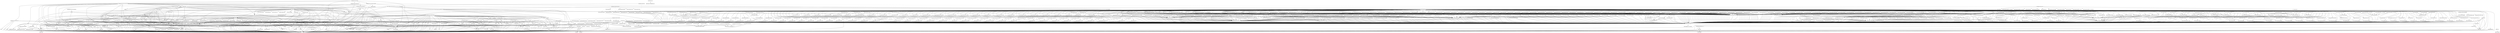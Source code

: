 digraph depends {
    node [shape=plaintext]
"acl" -> "libacl1";
"acl" -> "libc6";
"angstrom-feed-configs" -> "opkg" [style=dotted];
"at" -> "initscripts";
"at" -> "libc6";
"at" -> "libpam";
"at" -> "libpam-runtime";
"at" -> "pam-plugin-env";
"at" -> "pam-plugin-limits";
"attr" -> "libattr1";
"attr" -> "libc6";
"bash" -> "libc6";
"bash" -> "libtinfo5";
"bash" -> "opkg";
"bc" -> "libc6";
"bc" -> "opkg";
"bluez4" -> "libc6";
"bluez4" -> "libdbus-1-3";
"bluez4" -> "libglib-2.0-0";
"bluez4" -> "libreadline6";
"bluez4" -> "libudev1";
"bluez4" -> "libusb-0.1-4";
"bluez4" -> "libusb-1.0-0";
"bridge-utils" -> "kernel-module-bridge" [style=dotted];
"bridge-utils" -> "libc6";
"busybox" -> "busybox-syslog" [style=dotted];
"busybox" -> "busybox-udhcpc" [style=dotted];
"busybox" -> "libc6";
"busybox" -> "opkg";
"busybox" -> "update-rc.d" [style=dotted];
"busybox-syslog" -> "opkg";
"byacc" -> "libc6";
"bzip2" -> "libbz2-0";
"bzip2" -> "libc6";
"bzip2" -> "opkg";
"canutils" -> "libc6";
"canutils" -> "libsocketcan2";
"coreutils" -> "libattr1";
"coreutils" -> "libc6";
"coreutils" -> "libcap2";
"coreutils" -> "libgmp10";
"coreutils" -> "opkg";
"cpio" -> "libc6";
"cpio" -> "opkg";
"cracklib" -> "libc6";
"cracklib" -> "libz1";
"cronie" -> "base-files";
"cronie" -> "base-passwd";
"cronie" -> "libc6";
"cronie" -> "libpam";
"cronie" -> "libpam-runtime";
"cronie" -> "pam-plugin-access";
"cronie" -> "pam-plugin-loginuid";
"cronie" -> "shadow";
"cronie" -> "update-rc.d" [style=dotted];
"dbus-1" -> "base-files";
"dbus-1" -> "base-passwd";
"dbus-1" -> "libc6";
"dbus-1" -> "libdbus-1-3";
"dbus-1" -> "libexpat1";
"dbus-1" -> "libx11-6";
"dbus-1" -> "shadow";
"dbus-1" -> "update-rc.d" [style=dotted];
"diffutils" -> "libc6";
"diffutils" -> "opkg";
"dosfstools" -> "libc6";
"e2fsprogs" -> "e2fsprogs-badblocks";
"e2fsprogs" -> "libblkid1";
"e2fsprogs" -> "libc6";
"e2fsprogs" -> "libcom-err2";
"e2fsprogs" -> "libe2p2";
"e2fsprogs" -> "libext2fs2";
"e2fsprogs" -> "libss2";
"e2fsprogs" -> "libuuid1";
"e2fsprogs-badblocks" -> "libc6";
"e2fsprogs-badblocks" -> "libcom-err2";
"e2fsprogs-badblocks" -> "libext2fs2";
"e2fsprogs-e2fsck" -> "libblkid1";
"e2fsprogs-e2fsck" -> "libc6";
"e2fsprogs-e2fsck" -> "libcom-err2";
"e2fsprogs-e2fsck" -> "libe2p2";
"e2fsprogs-e2fsck" -> "libext2fs2";
"e2fsprogs-e2fsck" -> "libuuid1";
"ed" -> "libc6";
"elfutils" -> "libasm1";
"elfutils" -> "libc6";
"elfutils" -> "libdw1";
"elfutils" -> "libelf1";
"ethtool" -> "libc6";
"fb-test" -> "libc6";
"file" -> "libc6";
"file" -> "libz1";
"findutils" -> "libc6";
"findutils" -> "opkg";
"fuser" -> "libc6";
"fuser" -> "opkg";
"gawk" -> "gawk-common";
"gawk" -> "libc6";
"gawk" -> "opkg";
"gawk-common" -> "libc6";
"gdbserver" -> "glibc-thread-db" [style=dotted];
"gdbserver" -> "libc6";
"grep" -> "libc6";
"grep" -> "opkg";
"gzip" -> "libc6";
"gzip" -> "opkg";
"i2c-tools" -> "libc6";
"i2c-tools" -> "perl";
"initscripts" -> "opkg";
"iperf" -> "libc6";
"iperf" -> "libgcc1";
"iperf" -> "libstdc++6";
"iproute2" -> "iptables";
"iproute2" -> "libc6";
"iproute2" -> "opkg";
"iptables" -> "kernel-module-ip-tables" [style=dotted];
"iptables" -> "kernel-module-ipt-masquerade" [style=dotted];
"iptables" -> "kernel-module-iptable-filter" [style=dotted];
"iptables" -> "kernel-module-iptable-nat" [style=dotted];
"iptables" -> "kernel-module-nf-conntrack" [style=dotted];
"iptables" -> "kernel-module-nf-conntrack-ipv4" [style=dotted];
"iptables" -> "kernel-module-nf-defrag-ipv4" [style=dotted];
"iptables" -> "kernel-module-nf-nat" [style=dotted];
"iptables" -> "kernel-module-x-tables" [style=dotted];
"iptables" -> "libc6";
"iputils" -> "iputils-arping";
"iputils" -> "iputils-ping";
"iputils" -> "iputils-ping6";
"iputils" -> "iputils-tracepath";
"iputils" -> "iputils-tracepath6";
"iputils" -> "iputils-traceroute6";
"iputils-arping" -> "libc6";
"iputils-arping" -> "libcap2";
"iputils-ping" -> "libc6";
"iputils-ping" -> "libcap2";
"iputils-ping" -> "opkg";
"iputils-ping6" -> "libc6";
"iputils-ping6" -> "libcap2";
"iputils-ping6" -> "libgnutls-openssl27";
"iputils-ping6" -> "opkg";
"iputils-tracepath" -> "libc6";
"iputils-tracepath6" -> "libc6";
"iputils-traceroute6" -> "libc6";
"iputils-traceroute6" -> "libcap2";
"kernel-3.10.0-custom" -> "kernel-image-3.10.0-custom";
"kernel-module-8021q" -> "kernel-3.10.0-custom";
"kernel-module-8021q" -> "kernel-module-garp";
"kernel-module-8021q" -> "kernel-module-llc";
"kernel-module-8021q" -> "kernel-module-mrp";
"kernel-module-8021q" -> "kernel-module-stp";
"kernel-module-ads1015" -> "kernel-3.10.0-custom";
"kernel-module-ads1015" -> "kernel-module-hwmon";
"kernel-module-ads7828" -> "kernel-3.10.0-custom";
"kernel-module-ads7828" -> "kernel-module-hwmon";
"kernel-module-ads7871" -> "kernel-3.10.0-custom";
"kernel-module-ads7871" -> "kernel-module-hwmon";
"kernel-module-af-alg" -> "kernel-3.10.0-custom";
"kernel-module-aircable" -> "kernel-3.10.0-custom";
"kernel-module-algif-hash" -> "kernel-3.10.0-custom";
"kernel-module-algif-hash" -> "kernel-module-af-alg";
"kernel-module-algif-skcipher" -> "kernel-3.10.0-custom";
"kernel-module-algif-skcipher" -> "kernel-module-af-alg";
"kernel-module-amc6821" -> "kernel-3.10.0-custom";
"kernel-module-amc6821" -> "kernel-module-hwmon";
"kernel-module-appledisplay" -> "kernel-3.10.0-custom";
"kernel-module-aptina-pll" -> "kernel-3.10.0-custom";
"kernel-module-ar5523" -> "kernel-3.10.0-custom";
"kernel-module-ark3116" -> "kernel-3.10.0-custom";
"kernel-module-arp-tables" -> "kernel-3.10.0-custom";
"kernel-module-arp-tables" -> "kernel-module-x-tables";
"kernel-module-arpt-mangle" -> "kernel-3.10.0-custom";
"kernel-module-arpt-mangle" -> "kernel-module-x-tables";
"kernel-module-arptable-filter" -> "kernel-3.10.0-custom";
"kernel-module-arptable-filter" -> "kernel-module-arp-tables";
"kernel-module-arptable-filter" -> "kernel-module-x-tables";
"kernel-module-asix" -> "kernel-3.10.0-custom";
"kernel-module-asix" -> "kernel-module-usbnet";
"kernel-module-at76c50x-usb" -> "kernel-3.10.0-custom";
"kernel-module-ath" -> "kernel-3.10.0-custom";
"kernel-module-ath3k" -> "kernel-3.10.0-custom";
"kernel-module-ath6kl-core" -> "kernel-3.10.0-custom";
"kernel-module-ath6kl-sdio" -> "kernel-3.10.0-custom";
"kernel-module-ath6kl-sdio" -> "kernel-module-ath6kl-core";
"kernel-module-ath6kl-usb" -> "kernel-3.10.0-custom";
"kernel-module-ath6kl-usb" -> "kernel-module-ath6kl-core";
"kernel-module-ath9k" -> "kernel-3.10.0-custom";
"kernel-module-ath9k" -> "kernel-module-ath";
"kernel-module-ath9k" -> "kernel-module-ath9k-common";
"kernel-module-ath9k" -> "kernel-module-ath9k-hw";
"kernel-module-ath9k-common" -> "kernel-3.10.0-custom";
"kernel-module-ath9k-common" -> "kernel-module-ath";
"kernel-module-ath9k-common" -> "kernel-module-ath9k-hw";
"kernel-module-ath9k-htc" -> "kernel-3.10.0-custom";
"kernel-module-ath9k-htc" -> "kernel-module-ath";
"kernel-module-ath9k-htc" -> "kernel-module-ath9k-common";
"kernel-module-ath9k-htc" -> "kernel-module-ath9k-hw";
"kernel-module-ath9k-hw" -> "kernel-3.10.0-custom";
"kernel-module-ath9k-hw" -> "kernel-module-ath";
"kernel-module-atmel-usba-udc" -> "kernel-3.10.0-custom";
"kernel-module-ax88179-178a" -> "kernel-3.10.0-custom";
"kernel-module-ax88179-178a" -> "kernel-module-usbnet";
"kernel-module-b43" -> "kernel-3.10.0-custom";
"kernel-module-b43" -> "kernel-module-ssb";
"kernel-module-b43legacy" -> "kernel-3.10.0-custom";
"kernel-module-b43legacy" -> "kernel-module-ssb";
"kernel-module-bcm203x" -> "kernel-3.10.0-custom";
"kernel-module-belkin-sa" -> "kernel-3.10.0-custom";
"kernel-module-bfusb" -> "kernel-3.10.0-custom";
"kernel-module-bnep" -> "kernel-3.10.0-custom";
"kernel-module-bpa10x" -> "kernel-3.10.0-custom";
"kernel-module-brcmfmac" -> "kernel-3.10.0-custom";
"kernel-module-brcmfmac" -> "kernel-module-brcmutil";
"kernel-module-brcmutil" -> "kernel-3.10.0-custom";
"kernel-module-bridge" -> "kernel-3.10.0-custom";
"kernel-module-bridge" -> "kernel-module-llc";
"kernel-module-bridge" -> "kernel-module-stp";
"kernel-module-btmrvl" -> "kernel-3.10.0-custom";
"kernel-module-btmrvl-sdio" -> "kernel-3.10.0-custom";
"kernel-module-btmrvl-sdio" -> "kernel-module-btmrvl";
"kernel-module-btsdio" -> "kernel-3.10.0-custom";
"kernel-module-btusb" -> "kernel-3.10.0-custom";
"kernel-module-carl9170" -> "kernel-3.10.0-custom";
"kernel-module-carl9170" -> "kernel-module-ath";
"kernel-module-catc" -> "kernel-3.10.0-custom";
"kernel-module-cdc-acm" -> "kernel-3.10.0-custom";
"kernel-module-cdc-eem" -> "kernel-3.10.0-custom";
"kernel-module-cdc-eem" -> "kernel-module-usbnet";
"kernel-module-cdc-ether" -> "kernel-3.10.0-custom";
"kernel-module-cdc-ether" -> "kernel-module-usbnet";
"kernel-module-cdc-mbim" -> "kernel-3.10.0-custom";
"kernel-module-cdc-mbim" -> "kernel-module-cdc-ncm";
"kernel-module-cdc-mbim" -> "kernel-module-cdc-wdm";
"kernel-module-cdc-mbim" -> "kernel-module-usbnet";
"kernel-module-cdc-ncm" -> "kernel-3.10.0-custom";
"kernel-module-cdc-ncm" -> "kernel-module-usbnet";
"kernel-module-cdc-subset" -> "kernel-3.10.0-custom";
"kernel-module-cdc-subset" -> "kernel-module-usbnet";
"kernel-module-cdc-wdm" -> "kernel-3.10.0-custom";
"kernel-module-ch341" -> "kernel-3.10.0-custom";
"kernel-module-configfs" -> "kernel-3.10.0-custom";
"kernel-module-cp210x" -> "kernel-3.10.0-custom";
"kernel-module-cpia2" -> "kernel-3.10.0-custom";
"kernel-module-crc-ccitt" -> "kernel-3.10.0-custom";
"kernel-module-crc-itu-t" -> "kernel-3.10.0-custom";
"kernel-module-crc7" -> "kernel-3.10.0-custom";
"kernel-module-csr-helper" -> "kernel-3.10.0-custom";
"kernel-module-csr-wifi" -> "kernel-3.10.0-custom";
"kernel-module-csr-wifi" -> "kernel-module-csr-helper";
"kernel-module-cx82310-eth" -> "kernel-3.10.0-custom";
"kernel-module-cx82310-eth" -> "kernel-module-usbnet";
"kernel-module-cyberjack" -> "kernel-3.10.0-custom";
"kernel-module-cypress-cy7c63" -> "kernel-3.10.0-custom";
"kernel-module-cypress-m8" -> "kernel-3.10.0-custom";
"kernel-module-cytherm" -> "kernel-3.10.0-custom";
"kernel-module-digi-acceleport" -> "kernel-3.10.0-custom";
"kernel-module-dm9601" -> "kernel-3.10.0-custom";
"kernel-module-dm9601" -> "kernel-module-usbnet";
"kernel-module-dme1737" -> "kernel-3.10.0-custom";
"kernel-module-dme1737" -> "kernel-module-hwmon";
"kernel-module-dme1737" -> "kernel-module-hwmon-vid";
"kernel-module-eeprom-93cx6" -> "kernel-3.10.0-custom";
"kernel-module-em28xx" -> "kernel-3.10.0-custom";
"kernel-module-em28xx" -> "kernel-module-tveeprom";
"kernel-module-em28xx" -> "kernel-module-videobuf2-vmalloc";
"kernel-module-em28xx-alsa" -> "kernel-3.10.0-custom";
"kernel-module-em28xx-alsa" -> "kernel-module-em28xx";
"kernel-module-em28xx-alsa" -> "kernel-module-tveeprom";
"kernel-module-em28xx-alsa" -> "kernel-module-videobuf2-vmalloc";
"kernel-module-emc1403" -> "kernel-3.10.0-custom";
"kernel-module-emc1403" -> "kernel-module-hwmon";
"kernel-module-emc2103" -> "kernel-3.10.0-custom";
"kernel-module-emc2103" -> "kernel-module-hwmon";
"kernel-module-emc6w201" -> "kernel-3.10.0-custom";
"kernel-module-emc6w201" -> "kernel-module-hwmon";
"kernel-module-emi26" -> "kernel-3.10.0-custom";
"kernel-module-emi62" -> "kernel-3.10.0-custom";
"kernel-module-empeg" -> "kernel-3.10.0-custom";
"kernel-module-ems-usb" -> "kernel-3.10.0-custom";
"kernel-module-esd-usb2" -> "kernel-3.10.0-custom";
"kernel-module-ezusb" -> "kernel-3.10.0-custom";
"kernel-module-f81232" -> "kernel-3.10.0-custom";
"kernel-module-ff-memless" -> "kernel-3.10.0-custom";
"kernel-module-ftdi-sio" -> "kernel-3.10.0-custom";
"kernel-module-funsoft" -> "kernel-3.10.0-custom";
"kernel-module-g-acm-ms" -> "kernel-3.10.0-custom";
"kernel-module-g-acm-ms" -> "kernel-module-configfs";
"kernel-module-g-acm-ms" -> "kernel-module-libcomposite";
"kernel-module-g-audio" -> "kernel-3.10.0-custom";
"kernel-module-g-audio" -> "kernel-module-configfs";
"kernel-module-g-audio" -> "kernel-module-libcomposite";
"kernel-module-g-cdc" -> "kernel-3.10.0-custom";
"kernel-module-g-cdc" -> "kernel-module-configfs";
"kernel-module-g-cdc" -> "kernel-module-libcomposite";
"kernel-module-g-ether" -> "kernel-3.10.0-custom";
"kernel-module-g-ether" -> "kernel-module-configfs";
"kernel-module-g-ether" -> "kernel-module-libcomposite";
"kernel-module-g-hid" -> "kernel-3.10.0-custom";
"kernel-module-g-hid" -> "kernel-module-configfs";
"kernel-module-g-hid" -> "kernel-module-libcomposite";
"kernel-module-g-mass-storage" -> "kernel-3.10.0-custom";
"kernel-module-g-mass-storage" -> "kernel-module-configfs";
"kernel-module-g-mass-storage" -> "kernel-module-libcomposite";
"kernel-module-g-multi" -> "kernel-3.10.0-custom";
"kernel-module-g-multi" -> "kernel-module-configfs";
"kernel-module-g-multi" -> "kernel-module-libcomposite";
"kernel-module-g-ncm" -> "kernel-3.10.0-custom";
"kernel-module-g-ncm" -> "kernel-module-configfs";
"kernel-module-g-ncm" -> "kernel-module-libcomposite";
"kernel-module-g-serial" -> "kernel-3.10.0-custom";
"kernel-module-g-serial" -> "kernel-module-configfs";
"kernel-module-g-serial" -> "kernel-module-libcomposite";
"kernel-module-g-webcam" -> "kernel-3.10.0-custom";
"kernel-module-g-webcam" -> "kernel-module-configfs";
"kernel-module-g-webcam" -> "kernel-module-libcomposite";
"kernel-module-g-webcam" -> "kernel-module-videobuf2-vmalloc";
"kernel-module-garmin-gps" -> "kernel-3.10.0-custom";
"kernel-module-garp" -> "kernel-3.10.0-custom";
"kernel-module-garp" -> "kernel-module-llc";
"kernel-module-garp" -> "kernel-module-stp";
"kernel-module-gl620a" -> "kernel-3.10.0-custom";
"kernel-module-gl620a" -> "kernel-module-usbnet";
"kernel-module-gpio-fan" -> "kernel-3.10.0-custom";
"kernel-module-gpio-fan" -> "kernel-module-hwmon";
"kernel-module-gspca-main" -> "kernel-3.10.0-custom";
"kernel-module-hci-uart" -> "kernel-3.10.0-custom";
"kernel-module-hci-vhci" -> "kernel-3.10.0-custom";
"kernel-module-hid-appleir" -> "kernel-3.10.0-custom";
"kernel-module-hid-generic" -> "kernel-3.10.0-custom";
"kernel-module-hid-keytouch" -> "kernel-3.10.0-custom";
"kernel-module-hid-logitech" -> "kernel-3.10.0-custom";
"kernel-module-hid-logitech-dj" -> "kernel-3.10.0-custom";
"kernel-module-hid-magicmouse" -> "kernel-3.10.0-custom";
"kernel-module-hid-microsoft" -> "kernel-3.10.0-custom";
"kernel-module-hid-multitouch" -> "kernel-3.10.0-custom";
"kernel-module-hid-ps3remote" -> "kernel-3.10.0-custom";
"kernel-module-hid-samsung" -> "kernel-3.10.0-custom";
"kernel-module-hid-sensor-hub" -> "kernel-3.10.0-custom";
"kernel-module-hid-sensor-hub" -> "kernel-module-mfd-core";
"kernel-module-hid-sony" -> "kernel-3.10.0-custom";
"kernel-module-hid-tivo" -> "kernel-3.10.0-custom";
"kernel-module-hid-wacom" -> "kernel-3.10.0-custom";
"kernel-module-hid-wiimote" -> "kernel-3.10.0-custom";
"kernel-module-hid-wiimote" -> "kernel-module-ff-memless";
"kernel-module-hid-zpff" -> "kernel-3.10.0-custom";
"kernel-module-hid-zydacron" -> "kernel-3.10.0-custom";
"kernel-module-hidp" -> "kernel-3.10.0-custom";
"kernel-module-hih6130" -> "kernel-3.10.0-custom";
"kernel-module-hih6130" -> "kernel-module-hwmon";
"kernel-module-hostap" -> "kernel-3.10.0-custom";
"kernel-module-hostap" -> "kernel-module-lib80211";
"kernel-module-hp4x" -> "kernel-3.10.0-custom";
"kernel-module-hwmon" -> "kernel-3.10.0-custom";
"kernel-module-hwmon-vid" -> "kernel-3.10.0-custom";
"kernel-module-i2c-hid" -> "kernel-3.10.0-custom";
"kernel-module-i2c-tiny-usb" -> "kernel-3.10.0-custom";
"kernel-module-idmouse" -> "kernel-3.10.0-custom";
"kernel-module-iio-hwmon" -> "kernel-3.10.0-custom";
"kernel-module-iio-hwmon" -> "kernel-module-hwmon";
"kernel-module-imx074" -> "kernel-3.10.0-custom";
"kernel-module-ina209" -> "kernel-3.10.0-custom";
"kernel-module-ina209" -> "kernel-module-hwmon";
"kernel-module-ina2xx" -> "kernel-3.10.0-custom";
"kernel-module-ina2xx" -> "kernel-module-hwmon";
"kernel-module-int51x1" -> "kernel-3.10.0-custom";
"kernel-module-int51x1" -> "kernel-module-usbnet";
"kernel-module-io-edgeport" -> "kernel-3.10.0-custom";
"kernel-module-io-ti" -> "kernel-3.10.0-custom";
"kernel-module-iowarrior" -> "kernel-3.10.0-custom";
"kernel-module-ip-set" -> "kernel-3.10.0-custom";
"kernel-module-ip-set" -> "kernel-module-nfnetlink";
"kernel-module-ip-tables" -> "kernel-3.10.0-custom";
"kernel-module-ip-tables" -> "kernel-module-x-tables";
"kernel-module-ip6-tables" -> "kernel-3.10.0-custom";
"kernel-module-ip6-tables" -> "kernel-module-x-tables";
"kernel-module-ip6t-ah" -> "kernel-3.10.0-custom";
"kernel-module-ip6t-ah" -> "kernel-module-x-tables";
"kernel-module-ip6t-eui64" -> "kernel-3.10.0-custom";
"kernel-module-ip6t-eui64" -> "kernel-module-x-tables";
"kernel-module-ip6t-frag" -> "kernel-3.10.0-custom";
"kernel-module-ip6t-frag" -> "kernel-module-x-tables";
"kernel-module-ip6t-hbh" -> "kernel-3.10.0-custom";
"kernel-module-ip6t-hbh" -> "kernel-module-x-tables";
"kernel-module-ip6t-ipv6header" -> "kernel-3.10.0-custom";
"kernel-module-ip6t-ipv6header" -> "kernel-module-x-tables";
"kernel-module-ip6t-mh" -> "kernel-3.10.0-custom";
"kernel-module-ip6t-mh" -> "kernel-module-x-tables";
"kernel-module-ip6t-reject" -> "kernel-3.10.0-custom";
"kernel-module-ip6t-reject" -> "kernel-module-x-tables";
"kernel-module-ip6t-rpfilter" -> "kernel-3.10.0-custom";
"kernel-module-ip6t-rpfilter" -> "kernel-module-x-tables";
"kernel-module-ip6t-rt" -> "kernel-3.10.0-custom";
"kernel-module-ip6t-rt" -> "kernel-module-x-tables";
"kernel-module-ip6table-filter" -> "kernel-3.10.0-custom";
"kernel-module-ip6table-filter" -> "kernel-module-ip6-tables";
"kernel-module-ip6table-filter" -> "kernel-module-x-tables";
"kernel-module-ip6table-mangle" -> "kernel-3.10.0-custom";
"kernel-module-ip6table-mangle" -> "kernel-module-ip6-tables";
"kernel-module-ip6table-mangle" -> "kernel-module-x-tables";
"kernel-module-ip6table-raw" -> "kernel-3.10.0-custom";
"kernel-module-ip6table-raw" -> "kernel-module-ip6-tables";
"kernel-module-ip6table-raw" -> "kernel-module-x-tables";
"kernel-module-ipaq" -> "kernel-3.10.0-custom";
"kernel-module-ipheth" -> "kernel-3.10.0-custom";
"kernel-module-ipt-ah" -> "kernel-3.10.0-custom";
"kernel-module-ipt-ah" -> "kernel-module-x-tables";
"kernel-module-ipt-clusterip" -> "kernel-3.10.0-custom";
"kernel-module-ipt-clusterip" -> "kernel-module-nf-conntrack";
"kernel-module-ipt-clusterip" -> "kernel-module-x-tables";
"kernel-module-ipt-ecn" -> "kernel-3.10.0-custom";
"kernel-module-ipt-ecn" -> "kernel-module-x-tables";
"kernel-module-ipt-masquerade" -> "kernel-3.10.0-custom";
"kernel-module-ipt-masquerade" -> "kernel-module-nf-conntrack";
"kernel-module-ipt-masquerade" -> "kernel-module-nf-nat";
"kernel-module-ipt-masquerade" -> "kernel-module-x-tables";
"kernel-module-ipt-reject" -> "kernel-3.10.0-custom";
"kernel-module-ipt-reject" -> "kernel-module-x-tables";
"kernel-module-ipt-rpfilter" -> "kernel-3.10.0-custom";
"kernel-module-ipt-rpfilter" -> "kernel-module-x-tables";
"kernel-module-ipt-ulog" -> "kernel-3.10.0-custom";
"kernel-module-ipt-ulog" -> "kernel-module-x-tables";
"kernel-module-iptable-filter" -> "kernel-3.10.0-custom";
"kernel-module-iptable-filter" -> "kernel-module-ip-tables";
"kernel-module-iptable-filter" -> "kernel-module-x-tables";
"kernel-module-iptable-mangle" -> "kernel-3.10.0-custom";
"kernel-module-iptable-mangle" -> "kernel-module-ip-tables";
"kernel-module-iptable-mangle" -> "kernel-module-x-tables";
"kernel-module-iptable-nat" -> "kernel-3.10.0-custom";
"kernel-module-iptable-nat" -> "kernel-module-ip-tables";
"kernel-module-iptable-nat" -> "kernel-module-nf-conntrack";
"kernel-module-iptable-nat" -> "kernel-module-nf-nat";
"kernel-module-iptable-nat" -> "kernel-module-nf-nat-ipv4";
"kernel-module-iptable-nat" -> "kernel-module-x-tables";
"kernel-module-iptable-raw" -> "kernel-3.10.0-custom";
"kernel-module-iptable-raw" -> "kernel-module-ip-tables";
"kernel-module-iptable-raw" -> "kernel-module-x-tables";
"kernel-module-ipw" -> "kernel-3.10.0-custom";
"kernel-module-ipw" -> "kernel-module-usb-wwan";
"kernel-module-ir-usb" -> "kernel-3.10.0-custom";
"kernel-module-isight-firmware" -> "kernel-3.10.0-custom";
"kernel-module-iuu-phoenix" -> "kernel-3.10.0-custom";
"kernel-module-jc42" -> "kernel-3.10.0-custom";
"kernel-module-jc42" -> "kernel-module-hwmon";
"kernel-module-kalmia" -> "kernel-3.10.0-custom";
"kernel-module-kalmia" -> "kernel-module-usbnet";
"kernel-module-kaweth" -> "kernel-3.10.0-custom";
"kernel-module-keyspan" -> "kernel-3.10.0-custom";
"kernel-module-keyspan" -> "kernel-module-ezusb";
"kernel-module-keyspan-pda" -> "kernel-3.10.0-custom";
"kernel-module-keyspan-pda" -> "kernel-module-ezusb";
"kernel-module-kl5kusb105" -> "kernel-3.10.0-custom";
"kernel-module-kobil-sct" -> "kernel-3.10.0-custom";
"kernel-module-kvaser-usb" -> "kernel-3.10.0-custom";
"kernel-module-ldusb" -> "kernel-3.10.0-custom";
"kernel-module-legousbtower" -> "kernel-3.10.0-custom";
"kernel-module-lg-vl600" -> "kernel-3.10.0-custom";
"kernel-module-lg-vl600" -> "kernel-module-cdc-ether";
"kernel-module-lg-vl600" -> "kernel-module-usbnet";
"kernel-module-lib80211" -> "kernel-3.10.0-custom";
"kernel-module-lib80211-crypt-ccmp" -> "kernel-3.10.0-custom";
"kernel-module-lib80211-crypt-ccmp" -> "kernel-module-lib80211";
"kernel-module-lib80211-crypt-tkip" -> "kernel-3.10.0-custom";
"kernel-module-lib80211-crypt-tkip" -> "kernel-module-lib80211";
"kernel-module-lib80211-crypt-wep" -> "kernel-3.10.0-custom";
"kernel-module-lib80211-crypt-wep" -> "kernel-module-lib80211";
"kernel-module-libcomposite" -> "kernel-3.10.0-custom";
"kernel-module-libcomposite" -> "kernel-module-configfs";
"kernel-module-libcrc32c" -> "kernel-3.10.0-custom";
"kernel-module-libertas" -> "kernel-3.10.0-custom";
"kernel-module-libertas-sdio" -> "kernel-3.10.0-custom";
"kernel-module-libertas-sdio" -> "kernel-module-libertas";
"kernel-module-libertas-spi" -> "kernel-3.10.0-custom";
"kernel-module-libertas-spi" -> "kernel-module-libertas";
"kernel-module-libertas-tf" -> "kernel-3.10.0-custom";
"kernel-module-libertas-tf-usb" -> "kernel-3.10.0-custom";
"kernel-module-libertas-tf-usb" -> "kernel-module-libertas-tf";
"kernel-module-llc" -> "kernel-3.10.0-custom";
"kernel-module-lm63" -> "kernel-3.10.0-custom";
"kernel-module-lm63" -> "kernel-module-hwmon";
"kernel-module-lm70" -> "kernel-3.10.0-custom";
"kernel-module-lm70" -> "kernel-module-hwmon";
"kernel-module-lm73" -> "kernel-3.10.0-custom";
"kernel-module-lm73" -> "kernel-module-hwmon";
"kernel-module-lm75" -> "kernel-3.10.0-custom";
"kernel-module-lm75" -> "kernel-module-hwmon";
"kernel-module-lm77" -> "kernel-3.10.0-custom";
"kernel-module-lm77" -> "kernel-module-hwmon";
"kernel-module-lm78" -> "kernel-3.10.0-custom";
"kernel-module-lm78" -> "kernel-module-hwmon";
"kernel-module-lm78" -> "kernel-module-hwmon-vid";
"kernel-module-lm80" -> "kernel-3.10.0-custom";
"kernel-module-lm80" -> "kernel-module-hwmon";
"kernel-module-lm83" -> "kernel-3.10.0-custom";
"kernel-module-lm83" -> "kernel-module-hwmon";
"kernel-module-lm85" -> "kernel-3.10.0-custom";
"kernel-module-lm85" -> "kernel-module-hwmon";
"kernel-module-lm85" -> "kernel-module-hwmon-vid";
"kernel-module-lm87" -> "kernel-3.10.0-custom";
"kernel-module-lm87" -> "kernel-module-hwmon";
"kernel-module-lm87" -> "kernel-module-hwmon-vid";
"kernel-module-lm90" -> "kernel-3.10.0-custom";
"kernel-module-lm90" -> "kernel-module-hwmon";
"kernel-module-lm92" -> "kernel-3.10.0-custom";
"kernel-module-lm92" -> "kernel-module-hwmon";
"kernel-module-lm93" -> "kernel-3.10.0-custom";
"kernel-module-lm93" -> "kernel-module-hwmon";
"kernel-module-lm93" -> "kernel-module-hwmon-vid";
"kernel-module-lm95234" -> "kernel-3.10.0-custom";
"kernel-module-lm95234" -> "kernel-module-hwmon";
"kernel-module-lm95241" -> "kernel-3.10.0-custom";
"kernel-module-lm95241" -> "kernel-module-hwmon";
"kernel-module-lm95245" -> "kernel-3.10.0-custom";
"kernel-module-lm95245" -> "kernel-module-hwmon";
"kernel-module-ltc4151" -> "kernel-3.10.0-custom";
"kernel-module-ltc4151" -> "kernel-module-hwmon";
"kernel-module-ltc4215" -> "kernel-3.10.0-custom";
"kernel-module-ltc4215" -> "kernel-module-hwmon";
"kernel-module-ltc4245" -> "kernel-3.10.0-custom";
"kernel-module-ltc4245" -> "kernel-module-hwmon";
"kernel-module-ltc4261" -> "kernel-3.10.0-custom";
"kernel-module-ltc4261" -> "kernel-module-hwmon";
"kernel-module-max1111" -> "kernel-3.10.0-custom";
"kernel-module-max1111" -> "kernel-module-hwmon";
"kernel-module-max16065" -> "kernel-3.10.0-custom";
"kernel-module-max16065" -> "kernel-module-hwmon";
"kernel-module-max1619" -> "kernel-3.10.0-custom";
"kernel-module-max1619" -> "kernel-module-hwmon";
"kernel-module-max1668" -> "kernel-3.10.0-custom";
"kernel-module-max1668" -> "kernel-module-hwmon";
"kernel-module-max197" -> "kernel-3.10.0-custom";
"kernel-module-max197" -> "kernel-module-hwmon";
"kernel-module-max6639" -> "kernel-3.10.0-custom";
"kernel-module-max6639" -> "kernel-module-hwmon";
"kernel-module-max6642" -> "kernel-3.10.0-custom";
"kernel-module-max6642" -> "kernel-module-hwmon";
"kernel-module-max6650" -> "kernel-3.10.0-custom";
"kernel-module-max6650" -> "kernel-module-hwmon";
"kernel-module-max6697" -> "kernel-3.10.0-custom";
"kernel-module-max6697" -> "kernel-module-hwmon";
"kernel-module-mcp3021" -> "kernel-3.10.0-custom";
"kernel-module-mcp3021" -> "kernel-module-hwmon";
"kernel-module-mcs7830" -> "kernel-3.10.0-custom";
"kernel-module-mcs7830" -> "kernel-module-usbnet";
"kernel-module-mct-u232" -> "kernel-3.10.0-custom";
"kernel-module-mdc800" -> "kernel-3.10.0-custom";
"kernel-module-metro-usb" -> "kernel-3.10.0-custom";
"kernel-module-mfd-core" -> "kernel-3.10.0-custom";
"kernel-module-michael-mic" -> "kernel-3.10.0-custom";
"kernel-module-mos7720" -> "kernel-3.10.0-custom";
"kernel-module-mos7840" -> "kernel-3.10.0-custom";
"kernel-module-moto-modem" -> "kernel-3.10.0-custom";
"kernel-module-mrp" -> "kernel-3.10.0-custom";
"kernel-module-mt9m001" -> "kernel-3.10.0-custom";
"kernel-module-mt9m032" -> "kernel-3.10.0-custom";
"kernel-module-mt9m032" -> "kernel-module-aptina-pll";
"kernel-module-mt9m111" -> "kernel-3.10.0-custom";
"kernel-module-mt9p031" -> "kernel-3.10.0-custom";
"kernel-module-mt9p031" -> "kernel-module-aptina-pll";
"kernel-module-mt9t001" -> "kernel-3.10.0-custom";
"kernel-module-mt9t031" -> "kernel-3.10.0-custom";
"kernel-module-mt9t112" -> "kernel-3.10.0-custom";
"kernel-module-mt9v011" -> "kernel-3.10.0-custom";
"kernel-module-mt9v022" -> "kernel-3.10.0-custom";
"kernel-module-mt9v032" -> "kernel-3.10.0-custom";
"kernel-module-mtd-dataflash" -> "kernel-3.10.0-custom";
"kernel-module-mwifiex" -> "kernel-3.10.0-custom";
"kernel-module-mwifiex-sdio" -> "kernel-3.10.0-custom";
"kernel-module-mwifiex-sdio" -> "kernel-module-mwifiex";
"kernel-module-mwifiex-usb" -> "kernel-3.10.0-custom";
"kernel-module-mwifiex-usb" -> "kernel-module-mwifiex";
"kernel-module-navman" -> "kernel-3.10.0-custom";
"kernel-module-nct6775" -> "kernel-3.10.0-custom";
"kernel-module-nct6775" -> "kernel-module-hwmon";
"kernel-module-nct6775" -> "kernel-module-hwmon-vid";
"kernel-module-net1080" -> "kernel-3.10.0-custom";
"kernel-module-net1080" -> "kernel-module-usbnet";
"kernel-module-nf-conntrack" -> "kernel-3.10.0-custom";
"kernel-module-nf-conntrack-broadcast" -> "kernel-3.10.0-custom";
"kernel-module-nf-conntrack-broadcast" -> "kernel-module-nf-conntrack";
"kernel-module-nf-conntrack-ftp" -> "kernel-3.10.0-custom";
"kernel-module-nf-conntrack-ftp" -> "kernel-module-nf-conntrack";
"kernel-module-nf-conntrack-h323" -> "kernel-3.10.0-custom";
"kernel-module-nf-conntrack-h323" -> "kernel-module-nf-conntrack";
"kernel-module-nf-conntrack-ipv4" -> "kernel-3.10.0-custom";
"kernel-module-nf-conntrack-ipv4" -> "kernel-module-nf-conntrack";
"kernel-module-nf-conntrack-ipv4" -> "kernel-module-nf-defrag-ipv4";
"kernel-module-nf-conntrack-irc" -> "kernel-3.10.0-custom";
"kernel-module-nf-conntrack-irc" -> "kernel-module-nf-conntrack";
"kernel-module-nf-conntrack-netbios-ns" -> "kernel-3.10.0-custom";
"kernel-module-nf-conntrack-netbios-ns" -> "kernel-module-nf-conntrack";
"kernel-module-nf-conntrack-netbios-ns" -> "kernel-module-nf-conntrack-broadcast";
"kernel-module-nf-conntrack-netlink" -> "kernel-3.10.0-custom";
"kernel-module-nf-conntrack-netlink" -> "kernel-module-nf-conntrack";
"kernel-module-nf-conntrack-netlink" -> "kernel-module-nfnetlink";
"kernel-module-nf-conntrack-pptp" -> "kernel-3.10.0-custom";
"kernel-module-nf-conntrack-pptp" -> "kernel-module-nf-conntrack";
"kernel-module-nf-conntrack-pptp" -> "kernel-module-nf-conntrack-proto-gre";
"kernel-module-nf-conntrack-proto-dccp" -> "kernel-3.10.0-custom";
"kernel-module-nf-conntrack-proto-dccp" -> "kernel-module-nf-conntrack";
"kernel-module-nf-conntrack-proto-gre" -> "kernel-3.10.0-custom";
"kernel-module-nf-conntrack-proto-gre" -> "kernel-module-nf-conntrack";
"kernel-module-nf-conntrack-proto-sctp" -> "kernel-3.10.0-custom";
"kernel-module-nf-conntrack-proto-sctp" -> "kernel-module-nf-conntrack";
"kernel-module-nf-conntrack-proto-udplite" -> "kernel-3.10.0-custom";
"kernel-module-nf-conntrack-proto-udplite" -> "kernel-module-nf-conntrack";
"kernel-module-nf-conntrack-sane" -> "kernel-3.10.0-custom";
"kernel-module-nf-conntrack-sane" -> "kernel-module-nf-conntrack";
"kernel-module-nf-conntrack-sip" -> "kernel-3.10.0-custom";
"kernel-module-nf-conntrack-sip" -> "kernel-module-nf-conntrack";
"kernel-module-nf-conntrack-snmp" -> "kernel-3.10.0-custom";
"kernel-module-nf-conntrack-snmp" -> "kernel-module-nf-conntrack";
"kernel-module-nf-conntrack-snmp" -> "kernel-module-nf-conntrack-broadcast";
"kernel-module-nf-conntrack-tftp" -> "kernel-3.10.0-custom";
"kernel-module-nf-conntrack-tftp" -> "kernel-module-nf-conntrack";
"kernel-module-nf-defrag-ipv4" -> "kernel-3.10.0-custom";
"kernel-module-nf-nat" -> "kernel-3.10.0-custom";
"kernel-module-nf-nat" -> "kernel-module-nf-conntrack";
"kernel-module-nf-nat-ftp" -> "kernel-3.10.0-custom";
"kernel-module-nf-nat-ftp" -> "kernel-module-nf-conntrack";
"kernel-module-nf-nat-ftp" -> "kernel-module-nf-conntrack-ftp";
"kernel-module-nf-nat-ftp" -> "kernel-module-nf-nat";
"kernel-module-nf-nat-h323" -> "kernel-3.10.0-custom";
"kernel-module-nf-nat-h323" -> "kernel-module-nf-conntrack";
"kernel-module-nf-nat-h323" -> "kernel-module-nf-conntrack-h323";
"kernel-module-nf-nat-h323" -> "kernel-module-nf-nat";
"kernel-module-nf-nat-ipv4" -> "kernel-3.10.0-custom";
"kernel-module-nf-nat-ipv4" -> "kernel-module-nf-conntrack";
"kernel-module-nf-nat-ipv4" -> "kernel-module-nf-nat";
"kernel-module-nf-nat-irc" -> "kernel-3.10.0-custom";
"kernel-module-nf-nat-irc" -> "kernel-module-nf-conntrack";
"kernel-module-nf-nat-irc" -> "kernel-module-nf-conntrack-irc";
"kernel-module-nf-nat-irc" -> "kernel-module-nf-nat";
"kernel-module-nf-nat-pptp" -> "kernel-3.10.0-custom";
"kernel-module-nf-nat-pptp" -> "kernel-module-nf-conntrack";
"kernel-module-nf-nat-pptp" -> "kernel-module-nf-conntrack-pptp";
"kernel-module-nf-nat-pptp" -> "kernel-module-nf-conntrack-proto-gre";
"kernel-module-nf-nat-pptp" -> "kernel-module-nf-nat";
"kernel-module-nf-nat-pptp" -> "kernel-module-nf-nat-proto-gre";
"kernel-module-nf-nat-proto-dccp" -> "kernel-3.10.0-custom";
"kernel-module-nf-nat-proto-dccp" -> "kernel-module-nf-conntrack";
"kernel-module-nf-nat-proto-dccp" -> "kernel-module-nf-nat";
"kernel-module-nf-nat-proto-gre" -> "kernel-3.10.0-custom";
"kernel-module-nf-nat-proto-gre" -> "kernel-module-nf-conntrack";
"kernel-module-nf-nat-proto-gre" -> "kernel-module-nf-nat";
"kernel-module-nf-nat-proto-sctp" -> "kernel-3.10.0-custom";
"kernel-module-nf-nat-proto-sctp" -> "kernel-module-libcrc32c";
"kernel-module-nf-nat-proto-sctp" -> "kernel-module-nf-conntrack";
"kernel-module-nf-nat-proto-sctp" -> "kernel-module-nf-nat";
"kernel-module-nf-nat-proto-udplite" -> "kernel-3.10.0-custom";
"kernel-module-nf-nat-proto-udplite" -> "kernel-module-nf-conntrack";
"kernel-module-nf-nat-proto-udplite" -> "kernel-module-nf-nat";
"kernel-module-nf-nat-sip" -> "kernel-3.10.0-custom";
"kernel-module-nf-nat-sip" -> "kernel-module-nf-conntrack";
"kernel-module-nf-nat-sip" -> "kernel-module-nf-conntrack-sip";
"kernel-module-nf-nat-sip" -> "kernel-module-nf-nat";
"kernel-module-nf-nat-snmp-basic" -> "kernel-3.10.0-custom";
"kernel-module-nf-nat-snmp-basic" -> "kernel-module-nf-conntrack";
"kernel-module-nf-nat-snmp-basic" -> "kernel-module-nf-conntrack-broadcast";
"kernel-module-nf-nat-snmp-basic" -> "kernel-module-nf-conntrack-snmp";
"kernel-module-nf-nat-tftp" -> "kernel-3.10.0-custom";
"kernel-module-nf-nat-tftp" -> "kernel-module-nf-conntrack";
"kernel-module-nf-nat-tftp" -> "kernel-module-nf-conntrack-tftp";
"kernel-module-nf-nat-tftp" -> "kernel-module-nf-nat";
"kernel-module-nfnetlink" -> "kernel-3.10.0-custom";
"kernel-module-nfnetlink-acct" -> "kernel-3.10.0-custom";
"kernel-module-nfnetlink-acct" -> "kernel-module-nfnetlink";
"kernel-module-nfnetlink-cthelper" -> "kernel-3.10.0-custom";
"kernel-module-nfnetlink-cthelper" -> "kernel-module-nf-conntrack";
"kernel-module-nfnetlink-cthelper" -> "kernel-module-nfnetlink";
"kernel-module-nfnetlink-cttimeout" -> "kernel-3.10.0-custom";
"kernel-module-nfnetlink-cttimeout" -> "kernel-module-nf-conntrack";
"kernel-module-nfnetlink-cttimeout" -> "kernel-module-nfnetlink";
"kernel-module-nfnetlink-log" -> "kernel-3.10.0-custom";
"kernel-module-nfnetlink-log" -> "kernel-module-nfnetlink";
"kernel-module-nfnetlink-queue" -> "kernel-3.10.0-custom";
"kernel-module-nfnetlink-queue" -> "kernel-module-nfnetlink";
"kernel-module-ntc-thermistor" -> "kernel-3.10.0-custom";
"kernel-module-ntc-thermistor" -> "kernel-module-hwmon";
"kernel-module-ntfs" -> "kernel-3.10.0-custom";
"kernel-module-omninet" -> "kernel-3.10.0-custom";
"kernel-module-opticon" -> "kernel-3.10.0-custom";
"kernel-module-option" -> "kernel-3.10.0-custom";
"kernel-module-option" -> "kernel-module-usb-wwan";
"kernel-module-oti6858" -> "kernel-3.10.0-custom";
"kernel-module-ov2640" -> "kernel-3.10.0-custom";
"kernel-module-ov5642" -> "kernel-3.10.0-custom";
"kernel-module-ov6650" -> "kernel-3.10.0-custom";
"kernel-module-ov7640" -> "kernel-3.10.0-custom";
"kernel-module-ov7670" -> "kernel-3.10.0-custom";
"kernel-module-ov772x" -> "kernel-3.10.0-custom";
"kernel-module-ov9640" -> "kernel-3.10.0-custom";
"kernel-module-ov9650" -> "kernel-3.10.0-custom";
"kernel-module-ov9740" -> "kernel-3.10.0-custom";
"kernel-module-ozwpan" -> "kernel-3.10.0-custom";
"kernel-module-p54common" -> "kernel-3.10.0-custom";
"kernel-module-p54common" -> "kernel-module-crc-ccitt";
"kernel-module-p54spi" -> "kernel-3.10.0-custom";
"kernel-module-p54spi" -> "kernel-module-crc-ccitt";
"kernel-module-p54spi" -> "kernel-module-p54common";
"kernel-module-p54usb" -> "kernel-3.10.0-custom";
"kernel-module-p54usb" -> "kernel-module-crc-ccitt";
"kernel-module-p54usb" -> "kernel-module-p54common";
"kernel-module-p8022" -> "kernel-3.10.0-custom";
"kernel-module-p8022" -> "kernel-module-llc";
"kernel-module-pc87360" -> "kernel-3.10.0-custom";
"kernel-module-pc87360" -> "kernel-module-hwmon";
"kernel-module-pc87360" -> "kernel-module-hwmon-vid";
"kernel-module-pc87427" -> "kernel-3.10.0-custom";
"kernel-module-pc87427" -> "kernel-module-hwmon";
"kernel-module-pcf8591" -> "kernel-3.10.0-custom";
"kernel-module-pcf8591" -> "kernel-module-hwmon";
"kernel-module-peak-usb" -> "kernel-3.10.0-custom";
"kernel-module-pegasus" -> "kernel-3.10.0-custom";
"kernel-module-pl2303" -> "kernel-3.10.0-custom";
"kernel-module-plusb" -> "kernel-3.10.0-custom";
"kernel-module-plusb" -> "kernel-module-usbnet";
"kernel-module-prism2-usb" -> "kernel-3.10.0-custom";
"kernel-module-psnap" -> "kernel-3.10.0-custom";
"kernel-module-psnap" -> "kernel-module-llc";
"kernel-module-pwc" -> "kernel-3.10.0-custom";
"kernel-module-pwc" -> "kernel-module-videobuf2-vmalloc";
"kernel-module-pwm-atmel" -> "kernel-3.10.0-custom";
"kernel-module-pwm-atmel-tcb" -> "kernel-3.10.0-custom";
"kernel-module-qcaux" -> "kernel-3.10.0-custom";
"kernel-module-qcserial" -> "kernel-3.10.0-custom";
"kernel-module-qcserial" -> "kernel-module-usb-wwan";
"kernel-module-qmi-wwan" -> "kernel-3.10.0-custom";
"kernel-module-qmi-wwan" -> "kernel-module-cdc-wdm";
"kernel-module-qmi-wwan" -> "kernel-module-usbnet";
"kernel-module-qt2160" -> "kernel-3.10.0-custom";
"kernel-module-quatech2" -> "kernel-3.10.0-custom";
"kernel-module-r8152" -> "kernel-3.10.0-custom";
"kernel-module-r8712u" -> "kernel-3.10.0-custom";
"kernel-module-rfcomm" -> "kernel-3.10.0-custom";
"kernel-module-rj54n1cb0c" -> "kernel-3.10.0-custom";
"kernel-module-rndis-host" -> "kernel-3.10.0-custom";
"kernel-module-rndis-host" -> "kernel-module-cdc-ether";
"kernel-module-rndis-host" -> "kernel-module-usbnet";
"kernel-module-rndis-wlan" -> "kernel-3.10.0-custom";
"kernel-module-rndis-wlan" -> "kernel-module-cdc-ether";
"kernel-module-rndis-wlan" -> "kernel-module-rndis-host";
"kernel-module-rndis-wlan" -> "kernel-module-usbnet";
"kernel-module-rt2500usb" -> "kernel-3.10.0-custom";
"kernel-module-rt2500usb" -> "kernel-module-rt2x00lib";
"kernel-module-rt2500usb" -> "kernel-module-rt2x00usb";
"kernel-module-rt2800lib" -> "kernel-3.10.0-custom";
"kernel-module-rt2800lib" -> "kernel-module-crc-ccitt";
"kernel-module-rt2800lib" -> "kernel-module-rt2x00lib";
"kernel-module-rt2800usb" -> "kernel-3.10.0-custom";
"kernel-module-rt2800usb" -> "kernel-module-crc-ccitt";
"kernel-module-rt2800usb" -> "kernel-module-rt2800lib";
"kernel-module-rt2800usb" -> "kernel-module-rt2x00lib";
"kernel-module-rt2800usb" -> "kernel-module-rt2x00usb";
"kernel-module-rt2x00lib" -> "kernel-3.10.0-custom";
"kernel-module-rt2x00usb" -> "kernel-3.10.0-custom";
"kernel-module-rt2x00usb" -> "kernel-module-rt2x00lib";
"kernel-module-rt73usb" -> "kernel-3.10.0-custom";
"kernel-module-rt73usb" -> "kernel-module-crc-itu-t";
"kernel-module-rt73usb" -> "kernel-module-rt2x00lib";
"kernel-module-rt73usb" -> "kernel-module-rt2x00usb";
"kernel-module-rtl8150" -> "kernel-3.10.0-custom";
"kernel-module-rtl8187" -> "kernel-3.10.0-custom";
"kernel-module-rtl8187" -> "kernel-module-eeprom-93cx6";
"kernel-module-rtl8192c-common" -> "kernel-3.10.0-custom";
"kernel-module-rtl8192cu" -> "kernel-3.10.0-custom";
"kernel-module-rtl8192cu" -> "kernel-module-rtl8192c-common";
"kernel-module-rtl8192cu" -> "kernel-module-rtlwifi";
"kernel-module-rtlwifi" -> "kernel-3.10.0-custom";
"kernel-module-rts5139" -> "kernel-3.10.0-custom";
"kernel-module-s2255drv" -> "kernel-3.10.0-custom";
"kernel-module-s2255drv" -> "kernel-module-videobuf-vmalloc";
"kernel-module-safe-serial" -> "kernel-3.10.0-custom";
"kernel-module-sdio-uart" -> "kernel-3.10.0-custom";
"kernel-module-sht15" -> "kernel-3.10.0-custom";
"kernel-module-sht15" -> "kernel-module-hwmon";
"kernel-module-sht21" -> "kernel-3.10.0-custom";
"kernel-module-sht21" -> "kernel-module-hwmon";
"kernel-module-siemens-mpi" -> "kernel-3.10.0-custom";
"kernel-module-sierra" -> "kernel-3.10.0-custom";
"kernel-module-sierra-net" -> "kernel-3.10.0-custom";
"kernel-module-sierra-net" -> "kernel-module-usbnet";
"kernel-module-sisusbvga" -> "kernel-3.10.0-custom";
"kernel-module-smm665" -> "kernel-3.10.0-custom";
"kernel-module-smm665" -> "kernel-module-hwmon";
"kernel-module-smsc47b397" -> "kernel-3.10.0-custom";
"kernel-module-smsc47b397" -> "kernel-module-hwmon";
"kernel-module-smsc47m1" -> "kernel-3.10.0-custom";
"kernel-module-smsc47m1" -> "kernel-module-hwmon";
"kernel-module-smsc47m192" -> "kernel-3.10.0-custom";
"kernel-module-smsc47m192" -> "kernel-module-hwmon";
"kernel-module-smsc47m192" -> "kernel-module-hwmon-vid";
"kernel-module-smsc75xx" -> "kernel-3.10.0-custom";
"kernel-module-smsc75xx" -> "kernel-module-usbnet";
"kernel-module-smsc95xx" -> "kernel-3.10.0-custom";
"kernel-module-smsc95xx" -> "kernel-module-usbnet";
"kernel-module-sn9c102" -> "kernel-3.10.0-custom";
"kernel-module-spcp8x5" -> "kernel-3.10.0-custom";
"kernel-module-ssb" -> "kernel-3.10.0-custom";
"kernel-module-ssu100" -> "kernel-3.10.0-custom";
"kernel-module-stkwebcam" -> "kernel-3.10.0-custom";
"kernel-module-stp" -> "kernel-3.10.0-custom";
"kernel-module-stp" -> "kernel-module-llc";
"kernel-module-symbolserial" -> "kernel-3.10.0-custom";
"kernel-module-tcrypt" -> "kernel-3.10.0-custom";
"kernel-module-thmc50" -> "kernel-3.10.0-custom";
"kernel-module-thmc50" -> "kernel-module-hwmon";
"kernel-module-ti-usb-3410-5052" -> "kernel-3.10.0-custom";
"kernel-module-tmp102" -> "kernel-3.10.0-custom";
"kernel-module-tmp102" -> "kernel-module-hwmon";
"kernel-module-tmp401" -> "kernel-3.10.0-custom";
"kernel-module-tmp401" -> "kernel-module-hwmon";
"kernel-module-tmp421" -> "kernel-3.10.0-custom";
"kernel-module-tmp421" -> "kernel-module-hwmon";
"kernel-module-trancevibrator" -> "kernel-3.10.0-custom";
"kernel-module-tuner" -> "kernel-3.10.0-custom";
"kernel-module-tveeprom" -> "kernel-3.10.0-custom";
"kernel-module-tw9910" -> "kernel-3.10.0-custom";
"kernel-module-u-serial" -> "kernel-3.10.0-custom";
"kernel-module-uhid" -> "kernel-3.10.0-custom";
"kernel-module-ums-alauda" -> "kernel-3.10.0-custom";
"kernel-module-ums-cypress" -> "kernel-3.10.0-custom";
"kernel-module-ums-datafab" -> "kernel-3.10.0-custom";
"kernel-module-ums-eneub6250" -> "kernel-3.10.0-custom";
"kernel-module-ums-freecom" -> "kernel-3.10.0-custom";
"kernel-module-ums-isd200" -> "kernel-3.10.0-custom";
"kernel-module-ums-jumpshot" -> "kernel-3.10.0-custom";
"kernel-module-ums-karma" -> "kernel-3.10.0-custom";
"kernel-module-ums-onetouch" -> "kernel-3.10.0-custom";
"kernel-module-ums-realtek" -> "kernel-3.10.0-custom";
"kernel-module-ums-sddr09" -> "kernel-3.10.0-custom";
"kernel-module-ums-sddr55" -> "kernel-3.10.0-custom";
"kernel-module-ums-usbat" -> "kernel-3.10.0-custom";
"kernel-module-usb-8dev" -> "kernel-3.10.0-custom";
"kernel-module-usb-f-acm" -> "kernel-3.10.0-custom";
"kernel-module-usb-f-acm" -> "kernel-module-configfs";
"kernel-module-usb-f-acm" -> "kernel-module-libcomposite";
"kernel-module-usb-f-acm" -> "kernel-module-u-serial";
"kernel-module-usb-f-obex" -> "kernel-3.10.0-custom";
"kernel-module-usb-f-obex" -> "kernel-module-configfs";
"kernel-module-usb-f-obex" -> "kernel-module-libcomposite";
"kernel-module-usb-f-obex" -> "kernel-module-u-serial";
"kernel-module-usb-f-serial" -> "kernel-3.10.0-custom";
"kernel-module-usb-f-serial" -> "kernel-module-configfs";
"kernel-module-usb-f-serial" -> "kernel-module-libcomposite";
"kernel-module-usb-f-serial" -> "kernel-module-u-serial";
"kernel-module-usb-wwan" -> "kernel-3.10.0-custom";
"kernel-module-usb8xxx" -> "kernel-3.10.0-custom";
"kernel-module-usb8xxx" -> "kernel-module-libertas";
"kernel-module-usbhid" -> "kernel-3.10.0-custom";
"kernel-module-usbkbd" -> "kernel-3.10.0-custom";
"kernel-module-usblcd" -> "kernel-3.10.0-custom";
"kernel-module-usbled" -> "kernel-3.10.0-custom";
"kernel-module-usblp" -> "kernel-3.10.0-custom";
"kernel-module-usbmouse" -> "kernel-3.10.0-custom";
"kernel-module-usbnet" -> "kernel-3.10.0-custom";
"kernel-module-usbsevseg" -> "kernel-3.10.0-custom";
"kernel-module-uvcvideo" -> "kernel-3.10.0-custom";
"kernel-module-uvcvideo" -> "kernel-module-videobuf2-vmalloc";
"kernel-module-videobuf-vmalloc" -> "kernel-3.10.0-custom";
"kernel-module-videobuf2-vmalloc" -> "kernel-3.10.0-custom";
"kernel-module-visor" -> "kernel-3.10.0-custom";
"kernel-module-vivopay-serial" -> "kernel-3.10.0-custom";
"kernel-module-vs6624" -> "kernel-3.10.0-custom";
"kernel-module-vt1211" -> "kernel-3.10.0-custom";
"kernel-module-vt1211" -> "kernel-module-hwmon";
"kernel-module-vt1211" -> "kernel-module-hwmon-vid";
"kernel-module-w1-bq27000" -> "kernel-3.10.0-custom";
"kernel-module-w1-ds2408" -> "kernel-3.10.0-custom";
"kernel-module-w1-ds2413" -> "kernel-3.10.0-custom";
"kernel-module-w1-ds2423" -> "kernel-3.10.0-custom";
"kernel-module-w1-ds2431" -> "kernel-3.10.0-custom";
"kernel-module-w1-ds2433" -> "kernel-3.10.0-custom";
"kernel-module-w1-ds2760" -> "kernel-3.10.0-custom";
"kernel-module-w1-ds2780" -> "kernel-3.10.0-custom";
"kernel-module-w1-ds2781" -> "kernel-3.10.0-custom";
"kernel-module-w1-ds28e04" -> "kernel-3.10.0-custom";
"kernel-module-w1-smem" -> "kernel-3.10.0-custom";
"kernel-module-w1-therm" -> "kernel-3.10.0-custom";
"kernel-module-w35und" -> "kernel-3.10.0-custom";
"kernel-module-w83627ehf" -> "kernel-3.10.0-custom";
"kernel-module-w83627ehf" -> "kernel-module-hwmon";
"kernel-module-w83627ehf" -> "kernel-module-hwmon-vid";
"kernel-module-w83627hf" -> "kernel-3.10.0-custom";
"kernel-module-w83627hf" -> "kernel-module-hwmon";
"kernel-module-w83627hf" -> "kernel-module-hwmon-vid";
"kernel-module-w83781d" -> "kernel-3.10.0-custom";
"kernel-module-w83781d" -> "kernel-module-hwmon";
"kernel-module-w83781d" -> "kernel-module-hwmon-vid";
"kernel-module-w83791d" -> "kernel-3.10.0-custom";
"kernel-module-w83791d" -> "kernel-module-hwmon";
"kernel-module-w83791d" -> "kernel-module-hwmon-vid";
"kernel-module-w83792d" -> "kernel-3.10.0-custom";
"kernel-module-w83792d" -> "kernel-module-hwmon";
"kernel-module-w83793" -> "kernel-3.10.0-custom";
"kernel-module-w83793" -> "kernel-module-hwmon";
"kernel-module-w83793" -> "kernel-module-hwmon-vid";
"kernel-module-w83795" -> "kernel-3.10.0-custom";
"kernel-module-w83795" -> "kernel-module-hwmon";
"kernel-module-w83l785ts" -> "kernel-3.10.0-custom";
"kernel-module-w83l785ts" -> "kernel-module-hwmon";
"kernel-module-w83l786ng" -> "kernel-3.10.0-custom";
"kernel-module-w83l786ng" -> "kernel-module-hwmon";
"kernel-module-whiteheat" -> "kernel-3.10.0-custom";
"kernel-module-whiteheat" -> "kernel-module-ezusb";
"kernel-module-wishbone-serial" -> "kernel-3.10.0-custom";
"kernel-module-wl1251" -> "kernel-3.10.0-custom";
"kernel-module-wl12xx" -> "kernel-3.10.0-custom";
"kernel-module-wl12xx" -> "kernel-module-wlcore";
"kernel-module-wl18xx" -> "kernel-3.10.0-custom";
"kernel-module-wl18xx" -> "kernel-module-wlcore";
"kernel-module-wlcore" -> "kernel-3.10.0-custom";
"kernel-module-wlcore-sdio" -> "kernel-3.10.0-custom";
"kernel-module-wlcore-spi" -> "kernel-3.10.0-custom";
"kernel-module-wlcore-spi" -> "kernel-module-crc7";
"kernel-module-x-tables" -> "kernel-3.10.0-custom";
"kernel-module-xsens-mt" -> "kernel-3.10.0-custom";
"kernel-module-xt-addrtype" -> "kernel-3.10.0-custom";
"kernel-module-xt-addrtype" -> "kernel-module-x-tables";
"kernel-module-xt-classify" -> "kernel-3.10.0-custom";
"kernel-module-xt-classify" -> "kernel-module-x-tables";
"kernel-module-xt-connmark" -> "kernel-3.10.0-custom";
"kernel-module-xt-connmark" -> "kernel-module-nf-conntrack";
"kernel-module-xt-connmark" -> "kernel-module-x-tables";
"kernel-module-xt-conntrack" -> "kernel-3.10.0-custom";
"kernel-module-xt-conntrack" -> "kernel-module-nf-conntrack";
"kernel-module-xt-conntrack" -> "kernel-module-x-tables";
"kernel-module-xt-ecn" -> "kernel-3.10.0-custom";
"kernel-module-xt-ecn" -> "kernel-module-x-tables";
"kernel-module-xt-hl" -> "kernel-3.10.0-custom";
"kernel-module-xt-hl" -> "kernel-module-x-tables";
"kernel-module-xt-hmark" -> "kernel-3.10.0-custom";
"kernel-module-xt-hmark" -> "kernel-module-x-tables";
"kernel-module-xt-idletimer" -> "kernel-3.10.0-custom";
"kernel-module-xt-idletimer" -> "kernel-module-x-tables";
"kernel-module-xt-led" -> "kernel-3.10.0-custom";
"kernel-module-xt-led" -> "kernel-module-x-tables";
"kernel-module-xt-log" -> "kernel-3.10.0-custom";
"kernel-module-xt-log" -> "kernel-module-x-tables";
"kernel-module-xt-mac" -> "kernel-3.10.0-custom";
"kernel-module-xt-mac" -> "kernel-module-x-tables";
"kernel-module-xt-mark" -> "kernel-3.10.0-custom";
"kernel-module-xt-mark" -> "kernel-module-x-tables";
"kernel-module-xt-nat" -> "kernel-3.10.0-custom";
"kernel-module-xt-nat" -> "kernel-module-nf-conntrack";
"kernel-module-xt-nat" -> "kernel-module-nf-nat";
"kernel-module-xt-nat" -> "kernel-module-x-tables";
"kernel-module-xt-netmap" -> "kernel-3.10.0-custom";
"kernel-module-xt-netmap" -> "kernel-module-nf-conntrack";
"kernel-module-xt-netmap" -> "kernel-module-nf-nat";
"kernel-module-xt-netmap" -> "kernel-module-x-tables";
"kernel-module-xt-nflog" -> "kernel-3.10.0-custom";
"kernel-module-xt-nflog" -> "kernel-module-nfnetlink";
"kernel-module-xt-nflog" -> "kernel-module-nfnetlink-log";
"kernel-module-xt-nflog" -> "kernel-module-x-tables";
"kernel-module-xt-nfqueue" -> "kernel-3.10.0-custom";
"kernel-module-xt-nfqueue" -> "kernel-module-x-tables";
"kernel-module-xt-rateest" -> "kernel-3.10.0-custom";
"kernel-module-xt-rateest" -> "kernel-module-x-tables";
"kernel-module-xt-redirect" -> "kernel-3.10.0-custom";
"kernel-module-xt-redirect" -> "kernel-module-nf-conntrack";
"kernel-module-xt-redirect" -> "kernel-module-nf-nat";
"kernel-module-xt-redirect" -> "kernel-module-x-tables";
"kernel-module-xt-tcpmss" -> "kernel-3.10.0-custom";
"kernel-module-xt-tcpmss" -> "kernel-module-x-tables";
"kernel-module-xt-tcpudp" -> "kernel-3.10.0-custom";
"kernel-module-xt-tcpudp" -> "kernel-module-x-tables";
"kernel-module-xt-tee" -> "kernel-3.10.0-custom";
"kernel-module-xt-tee" -> "kernel-module-nf-conntrack";
"kernel-module-xt-tee" -> "kernel-module-x-tables";
"kernel-module-zaurus" -> "kernel-3.10.0-custom";
"kernel-module-zaurus" -> "kernel-module-cdc-ether";
"kernel-module-zaurus" -> "kernel-module-usbnet";
"kernel-module-zd1201" -> "kernel-3.10.0-custom";
"kernel-module-zd1211rw" -> "kernel-3.10.0-custom";
"kernel-module-zio" -> "kernel-3.10.0-custom";
"kernel-module-zr364xx" -> "kernel-3.10.0-custom";
"kernel-module-zr364xx" -> "kernel-module-videobuf-vmalloc";
"kernel-module-zte-ev" -> "kernel-3.10.0-custom";
"kernel-modules" -> "kernel-module-8021q";
"kernel-modules" -> "kernel-module-ads1015";
"kernel-modules" -> "kernel-module-ads7828";
"kernel-modules" -> "kernel-module-ads7871";
"kernel-modules" -> "kernel-module-af-alg";
"kernel-modules" -> "kernel-module-aircable";
"kernel-modules" -> "kernel-module-algif-hash";
"kernel-modules" -> "kernel-module-algif-skcipher";
"kernel-modules" -> "kernel-module-amc6821";
"kernel-modules" -> "kernel-module-appledisplay";
"kernel-modules" -> "kernel-module-aptina-pll";
"kernel-modules" -> "kernel-module-ar5523";
"kernel-modules" -> "kernel-module-ark3116";
"kernel-modules" -> "kernel-module-arp-tables";
"kernel-modules" -> "kernel-module-arpt-mangle";
"kernel-modules" -> "kernel-module-arptable-filter";
"kernel-modules" -> "kernel-module-asix";
"kernel-modules" -> "kernel-module-at76c50x-usb";
"kernel-modules" -> "kernel-module-ath";
"kernel-modules" -> "kernel-module-ath3k";
"kernel-modules" -> "kernel-module-ath6kl-core";
"kernel-modules" -> "kernel-module-ath6kl-sdio";
"kernel-modules" -> "kernel-module-ath6kl-usb";
"kernel-modules" -> "kernel-module-ath9k";
"kernel-modules" -> "kernel-module-ath9k-common";
"kernel-modules" -> "kernel-module-ath9k-htc";
"kernel-modules" -> "kernel-module-ath9k-hw";
"kernel-modules" -> "kernel-module-atmel-usba-udc";
"kernel-modules" -> "kernel-module-ax88179-178a";
"kernel-modules" -> "kernel-module-b43";
"kernel-modules" -> "kernel-module-b43legacy";
"kernel-modules" -> "kernel-module-bcm203x";
"kernel-modules" -> "kernel-module-belkin-sa";
"kernel-modules" -> "kernel-module-bfusb";
"kernel-modules" -> "kernel-module-bnep";
"kernel-modules" -> "kernel-module-bpa10x";
"kernel-modules" -> "kernel-module-brcmfmac";
"kernel-modules" -> "kernel-module-brcmutil";
"kernel-modules" -> "kernel-module-bridge";
"kernel-modules" -> "kernel-module-btmrvl";
"kernel-modules" -> "kernel-module-btmrvl-sdio";
"kernel-modules" -> "kernel-module-btsdio";
"kernel-modules" -> "kernel-module-btusb";
"kernel-modules" -> "kernel-module-carl9170";
"kernel-modules" -> "kernel-module-catc";
"kernel-modules" -> "kernel-module-cdc-acm";
"kernel-modules" -> "kernel-module-cdc-eem";
"kernel-modules" -> "kernel-module-cdc-ether";
"kernel-modules" -> "kernel-module-cdc-mbim";
"kernel-modules" -> "kernel-module-cdc-ncm";
"kernel-modules" -> "kernel-module-cdc-subset";
"kernel-modules" -> "kernel-module-cdc-wdm";
"kernel-modules" -> "kernel-module-ch341";
"kernel-modules" -> "kernel-module-configfs";
"kernel-modules" -> "kernel-module-cp210x";
"kernel-modules" -> "kernel-module-cpia2";
"kernel-modules" -> "kernel-module-crc-ccitt";
"kernel-modules" -> "kernel-module-crc-itu-t";
"kernel-modules" -> "kernel-module-crc7";
"kernel-modules" -> "kernel-module-csr-helper";
"kernel-modules" -> "kernel-module-csr-wifi";
"kernel-modules" -> "kernel-module-cx82310-eth";
"kernel-modules" -> "kernel-module-cyberjack";
"kernel-modules" -> "kernel-module-cypress-cy7c63";
"kernel-modules" -> "kernel-module-cypress-m8";
"kernel-modules" -> "kernel-module-cytherm";
"kernel-modules" -> "kernel-module-digi-acceleport";
"kernel-modules" -> "kernel-module-dm9601";
"kernel-modules" -> "kernel-module-dme1737";
"kernel-modules" -> "kernel-module-eeprom-93cx6";
"kernel-modules" -> "kernel-module-em28xx";
"kernel-modules" -> "kernel-module-em28xx-alsa";
"kernel-modules" -> "kernel-module-emc1403";
"kernel-modules" -> "kernel-module-emc2103";
"kernel-modules" -> "kernel-module-emc6w201";
"kernel-modules" -> "kernel-module-emi26";
"kernel-modules" -> "kernel-module-emi62";
"kernel-modules" -> "kernel-module-empeg";
"kernel-modules" -> "kernel-module-ems-usb";
"kernel-modules" -> "kernel-module-esd-usb2";
"kernel-modules" -> "kernel-module-ezusb";
"kernel-modules" -> "kernel-module-f81232";
"kernel-modules" -> "kernel-module-ff-memless";
"kernel-modules" -> "kernel-module-ftdi-sio";
"kernel-modules" -> "kernel-module-funsoft";
"kernel-modules" -> "kernel-module-g-acm-ms";
"kernel-modules" -> "kernel-module-g-audio";
"kernel-modules" -> "kernel-module-g-cdc";
"kernel-modules" -> "kernel-module-g-ether";
"kernel-modules" -> "kernel-module-g-hid";
"kernel-modules" -> "kernel-module-g-mass-storage";
"kernel-modules" -> "kernel-module-g-multi";
"kernel-modules" -> "kernel-module-g-ncm";
"kernel-modules" -> "kernel-module-g-serial";
"kernel-modules" -> "kernel-module-g-webcam";
"kernel-modules" -> "kernel-module-garmin-gps";
"kernel-modules" -> "kernel-module-garp";
"kernel-modules" -> "kernel-module-gl620a";
"kernel-modules" -> "kernel-module-gpio-fan";
"kernel-modules" -> "kernel-module-gspca-main";
"kernel-modules" -> "kernel-module-hci-uart";
"kernel-modules" -> "kernel-module-hci-vhci";
"kernel-modules" -> "kernel-module-hid-appleir";
"kernel-modules" -> "kernel-module-hid-generic";
"kernel-modules" -> "kernel-module-hid-keytouch";
"kernel-modules" -> "kernel-module-hid-logitech";
"kernel-modules" -> "kernel-module-hid-logitech-dj";
"kernel-modules" -> "kernel-module-hid-magicmouse";
"kernel-modules" -> "kernel-module-hid-microsoft";
"kernel-modules" -> "kernel-module-hid-multitouch";
"kernel-modules" -> "kernel-module-hid-ps3remote";
"kernel-modules" -> "kernel-module-hid-samsung";
"kernel-modules" -> "kernel-module-hid-sensor-hub";
"kernel-modules" -> "kernel-module-hid-sony";
"kernel-modules" -> "kernel-module-hid-tivo";
"kernel-modules" -> "kernel-module-hid-wacom";
"kernel-modules" -> "kernel-module-hid-wiimote";
"kernel-modules" -> "kernel-module-hid-zpff";
"kernel-modules" -> "kernel-module-hid-zydacron";
"kernel-modules" -> "kernel-module-hidp";
"kernel-modules" -> "kernel-module-hih6130";
"kernel-modules" -> "kernel-module-hostap";
"kernel-modules" -> "kernel-module-hp4x";
"kernel-modules" -> "kernel-module-hwmon";
"kernel-modules" -> "kernel-module-hwmon-vid";
"kernel-modules" -> "kernel-module-i2c-hid";
"kernel-modules" -> "kernel-module-i2c-tiny-usb";
"kernel-modules" -> "kernel-module-idmouse";
"kernel-modules" -> "kernel-module-iio-hwmon";
"kernel-modules" -> "kernel-module-imx074";
"kernel-modules" -> "kernel-module-ina209";
"kernel-modules" -> "kernel-module-ina2xx";
"kernel-modules" -> "kernel-module-int51x1";
"kernel-modules" -> "kernel-module-io-edgeport";
"kernel-modules" -> "kernel-module-io-ti";
"kernel-modules" -> "kernel-module-iowarrior";
"kernel-modules" -> "kernel-module-ip-set";
"kernel-modules" -> "kernel-module-ip-tables";
"kernel-modules" -> "kernel-module-ip6-tables";
"kernel-modules" -> "kernel-module-ip6t-ah";
"kernel-modules" -> "kernel-module-ip6t-eui64";
"kernel-modules" -> "kernel-module-ip6t-frag";
"kernel-modules" -> "kernel-module-ip6t-hbh";
"kernel-modules" -> "kernel-module-ip6t-ipv6header";
"kernel-modules" -> "kernel-module-ip6t-mh";
"kernel-modules" -> "kernel-module-ip6t-reject";
"kernel-modules" -> "kernel-module-ip6t-rpfilter";
"kernel-modules" -> "kernel-module-ip6t-rt";
"kernel-modules" -> "kernel-module-ip6table-filter";
"kernel-modules" -> "kernel-module-ip6table-mangle";
"kernel-modules" -> "kernel-module-ip6table-raw";
"kernel-modules" -> "kernel-module-ipaq";
"kernel-modules" -> "kernel-module-ipheth";
"kernel-modules" -> "kernel-module-ipt-ah";
"kernel-modules" -> "kernel-module-ipt-clusterip";
"kernel-modules" -> "kernel-module-ipt-ecn";
"kernel-modules" -> "kernel-module-ipt-masquerade";
"kernel-modules" -> "kernel-module-ipt-reject";
"kernel-modules" -> "kernel-module-ipt-rpfilter";
"kernel-modules" -> "kernel-module-ipt-ulog";
"kernel-modules" -> "kernel-module-iptable-filter";
"kernel-modules" -> "kernel-module-iptable-mangle";
"kernel-modules" -> "kernel-module-iptable-nat";
"kernel-modules" -> "kernel-module-iptable-raw";
"kernel-modules" -> "kernel-module-ipw";
"kernel-modules" -> "kernel-module-ir-usb";
"kernel-modules" -> "kernel-module-isight-firmware";
"kernel-modules" -> "kernel-module-iuu-phoenix";
"kernel-modules" -> "kernel-module-jc42";
"kernel-modules" -> "kernel-module-kalmia";
"kernel-modules" -> "kernel-module-kaweth";
"kernel-modules" -> "kernel-module-keyspan";
"kernel-modules" -> "kernel-module-keyspan-pda";
"kernel-modules" -> "kernel-module-kl5kusb105";
"kernel-modules" -> "kernel-module-kobil-sct";
"kernel-modules" -> "kernel-module-kvaser-usb";
"kernel-modules" -> "kernel-module-ldusb";
"kernel-modules" -> "kernel-module-legousbtower";
"kernel-modules" -> "kernel-module-lg-vl600";
"kernel-modules" -> "kernel-module-lib80211";
"kernel-modules" -> "kernel-module-lib80211-crypt-ccmp";
"kernel-modules" -> "kernel-module-lib80211-crypt-tkip";
"kernel-modules" -> "kernel-module-lib80211-crypt-wep";
"kernel-modules" -> "kernel-module-libcomposite";
"kernel-modules" -> "kernel-module-libcrc32c";
"kernel-modules" -> "kernel-module-libertas";
"kernel-modules" -> "kernel-module-libertas-sdio";
"kernel-modules" -> "kernel-module-libertas-spi";
"kernel-modules" -> "kernel-module-libertas-tf";
"kernel-modules" -> "kernel-module-libertas-tf-usb";
"kernel-modules" -> "kernel-module-llc";
"kernel-modules" -> "kernel-module-lm63";
"kernel-modules" -> "kernel-module-lm70";
"kernel-modules" -> "kernel-module-lm73";
"kernel-modules" -> "kernel-module-lm75";
"kernel-modules" -> "kernel-module-lm77";
"kernel-modules" -> "kernel-module-lm78";
"kernel-modules" -> "kernel-module-lm80";
"kernel-modules" -> "kernel-module-lm83";
"kernel-modules" -> "kernel-module-lm85";
"kernel-modules" -> "kernel-module-lm87";
"kernel-modules" -> "kernel-module-lm90";
"kernel-modules" -> "kernel-module-lm92";
"kernel-modules" -> "kernel-module-lm93";
"kernel-modules" -> "kernel-module-lm95234";
"kernel-modules" -> "kernel-module-lm95241";
"kernel-modules" -> "kernel-module-lm95245";
"kernel-modules" -> "kernel-module-ltc4151";
"kernel-modules" -> "kernel-module-ltc4215";
"kernel-modules" -> "kernel-module-ltc4245";
"kernel-modules" -> "kernel-module-ltc4261";
"kernel-modules" -> "kernel-module-max1111";
"kernel-modules" -> "kernel-module-max16065";
"kernel-modules" -> "kernel-module-max1619";
"kernel-modules" -> "kernel-module-max1668";
"kernel-modules" -> "kernel-module-max197";
"kernel-modules" -> "kernel-module-max6639";
"kernel-modules" -> "kernel-module-max6642";
"kernel-modules" -> "kernel-module-max6650";
"kernel-modules" -> "kernel-module-max6697";
"kernel-modules" -> "kernel-module-mcp3021";
"kernel-modules" -> "kernel-module-mcs7830";
"kernel-modules" -> "kernel-module-mct-u232";
"kernel-modules" -> "kernel-module-mdc800";
"kernel-modules" -> "kernel-module-metro-usb";
"kernel-modules" -> "kernel-module-mfd-core";
"kernel-modules" -> "kernel-module-michael-mic";
"kernel-modules" -> "kernel-module-mos7720";
"kernel-modules" -> "kernel-module-mos7840";
"kernel-modules" -> "kernel-module-moto-modem";
"kernel-modules" -> "kernel-module-mrp";
"kernel-modules" -> "kernel-module-mt9m001";
"kernel-modules" -> "kernel-module-mt9m032";
"kernel-modules" -> "kernel-module-mt9m111";
"kernel-modules" -> "kernel-module-mt9p031";
"kernel-modules" -> "kernel-module-mt9t001";
"kernel-modules" -> "kernel-module-mt9t031";
"kernel-modules" -> "kernel-module-mt9t112";
"kernel-modules" -> "kernel-module-mt9v011";
"kernel-modules" -> "kernel-module-mt9v022";
"kernel-modules" -> "kernel-module-mt9v032";
"kernel-modules" -> "kernel-module-mtd-dataflash";
"kernel-modules" -> "kernel-module-mwifiex";
"kernel-modules" -> "kernel-module-mwifiex-sdio";
"kernel-modules" -> "kernel-module-mwifiex-usb";
"kernel-modules" -> "kernel-module-navman";
"kernel-modules" -> "kernel-module-nct6775";
"kernel-modules" -> "kernel-module-net1080";
"kernel-modules" -> "kernel-module-nf-conntrack";
"kernel-modules" -> "kernel-module-nf-conntrack-broadcast";
"kernel-modules" -> "kernel-module-nf-conntrack-ftp";
"kernel-modules" -> "kernel-module-nf-conntrack-h323";
"kernel-modules" -> "kernel-module-nf-conntrack-ipv4";
"kernel-modules" -> "kernel-module-nf-conntrack-irc";
"kernel-modules" -> "kernel-module-nf-conntrack-netbios-ns";
"kernel-modules" -> "kernel-module-nf-conntrack-netlink";
"kernel-modules" -> "kernel-module-nf-conntrack-pptp";
"kernel-modules" -> "kernel-module-nf-conntrack-proto-dccp";
"kernel-modules" -> "kernel-module-nf-conntrack-proto-gre";
"kernel-modules" -> "kernel-module-nf-conntrack-proto-sctp";
"kernel-modules" -> "kernel-module-nf-conntrack-proto-udplite";
"kernel-modules" -> "kernel-module-nf-conntrack-sane";
"kernel-modules" -> "kernel-module-nf-conntrack-sip";
"kernel-modules" -> "kernel-module-nf-conntrack-snmp";
"kernel-modules" -> "kernel-module-nf-conntrack-tftp";
"kernel-modules" -> "kernel-module-nf-defrag-ipv4";
"kernel-modules" -> "kernel-module-nf-nat";
"kernel-modules" -> "kernel-module-nf-nat-ftp";
"kernel-modules" -> "kernel-module-nf-nat-h323";
"kernel-modules" -> "kernel-module-nf-nat-ipv4";
"kernel-modules" -> "kernel-module-nf-nat-irc";
"kernel-modules" -> "kernel-module-nf-nat-pptp";
"kernel-modules" -> "kernel-module-nf-nat-proto-dccp";
"kernel-modules" -> "kernel-module-nf-nat-proto-gre";
"kernel-modules" -> "kernel-module-nf-nat-proto-sctp";
"kernel-modules" -> "kernel-module-nf-nat-proto-udplite";
"kernel-modules" -> "kernel-module-nf-nat-sip";
"kernel-modules" -> "kernel-module-nf-nat-snmp-basic";
"kernel-modules" -> "kernel-module-nf-nat-tftp";
"kernel-modules" -> "kernel-module-nfnetlink";
"kernel-modules" -> "kernel-module-nfnetlink-acct";
"kernel-modules" -> "kernel-module-nfnetlink-cthelper";
"kernel-modules" -> "kernel-module-nfnetlink-cttimeout";
"kernel-modules" -> "kernel-module-nfnetlink-log";
"kernel-modules" -> "kernel-module-nfnetlink-queue";
"kernel-modules" -> "kernel-module-ntc-thermistor";
"kernel-modules" -> "kernel-module-ntfs";
"kernel-modules" -> "kernel-module-omninet";
"kernel-modules" -> "kernel-module-opticon";
"kernel-modules" -> "kernel-module-option";
"kernel-modules" -> "kernel-module-oti6858";
"kernel-modules" -> "kernel-module-ov2640";
"kernel-modules" -> "kernel-module-ov5642";
"kernel-modules" -> "kernel-module-ov6650";
"kernel-modules" -> "kernel-module-ov7640";
"kernel-modules" -> "kernel-module-ov7670";
"kernel-modules" -> "kernel-module-ov772x";
"kernel-modules" -> "kernel-module-ov9640";
"kernel-modules" -> "kernel-module-ov9650";
"kernel-modules" -> "kernel-module-ov9740";
"kernel-modules" -> "kernel-module-ozwpan";
"kernel-modules" -> "kernel-module-p54common";
"kernel-modules" -> "kernel-module-p54spi";
"kernel-modules" -> "kernel-module-p54usb";
"kernel-modules" -> "kernel-module-p8022";
"kernel-modules" -> "kernel-module-pc87360";
"kernel-modules" -> "kernel-module-pc87427";
"kernel-modules" -> "kernel-module-pcf8591";
"kernel-modules" -> "kernel-module-peak-usb";
"kernel-modules" -> "kernel-module-pegasus";
"kernel-modules" -> "kernel-module-pl2303";
"kernel-modules" -> "kernel-module-plusb";
"kernel-modules" -> "kernel-module-prism2-usb";
"kernel-modules" -> "kernel-module-psnap";
"kernel-modules" -> "kernel-module-pwc";
"kernel-modules" -> "kernel-module-pwm-atmel";
"kernel-modules" -> "kernel-module-pwm-atmel-tcb";
"kernel-modules" -> "kernel-module-qcaux";
"kernel-modules" -> "kernel-module-qcserial";
"kernel-modules" -> "kernel-module-qmi-wwan";
"kernel-modules" -> "kernel-module-qt2160";
"kernel-modules" -> "kernel-module-quatech2";
"kernel-modules" -> "kernel-module-r8152";
"kernel-modules" -> "kernel-module-r8712u";
"kernel-modules" -> "kernel-module-rfcomm";
"kernel-modules" -> "kernel-module-rj54n1cb0c";
"kernel-modules" -> "kernel-module-rndis-host";
"kernel-modules" -> "kernel-module-rndis-wlan";
"kernel-modules" -> "kernel-module-rt2500usb";
"kernel-modules" -> "kernel-module-rt2800lib";
"kernel-modules" -> "kernel-module-rt2800usb";
"kernel-modules" -> "kernel-module-rt2x00lib";
"kernel-modules" -> "kernel-module-rt2x00usb";
"kernel-modules" -> "kernel-module-rt73usb";
"kernel-modules" -> "kernel-module-rtl8150";
"kernel-modules" -> "kernel-module-rtl8187";
"kernel-modules" -> "kernel-module-rtl8192c-common";
"kernel-modules" -> "kernel-module-rtl8192cu";
"kernel-modules" -> "kernel-module-rtlwifi";
"kernel-modules" -> "kernel-module-rts5139";
"kernel-modules" -> "kernel-module-s2255drv";
"kernel-modules" -> "kernel-module-safe-serial";
"kernel-modules" -> "kernel-module-sdio-uart";
"kernel-modules" -> "kernel-module-sht15";
"kernel-modules" -> "kernel-module-sht21";
"kernel-modules" -> "kernel-module-siemens-mpi";
"kernel-modules" -> "kernel-module-sierra";
"kernel-modules" -> "kernel-module-sierra-net";
"kernel-modules" -> "kernel-module-sisusbvga";
"kernel-modules" -> "kernel-module-smm665";
"kernel-modules" -> "kernel-module-smsc47b397";
"kernel-modules" -> "kernel-module-smsc47m1";
"kernel-modules" -> "kernel-module-smsc47m192";
"kernel-modules" -> "kernel-module-smsc75xx";
"kernel-modules" -> "kernel-module-smsc95xx";
"kernel-modules" -> "kernel-module-sn9c102";
"kernel-modules" -> "kernel-module-spcp8x5";
"kernel-modules" -> "kernel-module-ssb";
"kernel-modules" -> "kernel-module-ssu100";
"kernel-modules" -> "kernel-module-stkwebcam";
"kernel-modules" -> "kernel-module-stp";
"kernel-modules" -> "kernel-module-symbolserial";
"kernel-modules" -> "kernel-module-tcrypt";
"kernel-modules" -> "kernel-module-thmc50";
"kernel-modules" -> "kernel-module-ti-usb-3410-5052";
"kernel-modules" -> "kernel-module-tmp102";
"kernel-modules" -> "kernel-module-tmp401";
"kernel-modules" -> "kernel-module-tmp421";
"kernel-modules" -> "kernel-module-trancevibrator";
"kernel-modules" -> "kernel-module-tuner";
"kernel-modules" -> "kernel-module-tveeprom";
"kernel-modules" -> "kernel-module-tw9910";
"kernel-modules" -> "kernel-module-u-serial";
"kernel-modules" -> "kernel-module-uhid";
"kernel-modules" -> "kernel-module-ums-alauda";
"kernel-modules" -> "kernel-module-ums-cypress";
"kernel-modules" -> "kernel-module-ums-datafab";
"kernel-modules" -> "kernel-module-ums-eneub6250";
"kernel-modules" -> "kernel-module-ums-freecom";
"kernel-modules" -> "kernel-module-ums-isd200";
"kernel-modules" -> "kernel-module-ums-jumpshot";
"kernel-modules" -> "kernel-module-ums-karma";
"kernel-modules" -> "kernel-module-ums-onetouch";
"kernel-modules" -> "kernel-module-ums-realtek";
"kernel-modules" -> "kernel-module-ums-sddr09";
"kernel-modules" -> "kernel-module-ums-sddr55";
"kernel-modules" -> "kernel-module-ums-usbat";
"kernel-modules" -> "kernel-module-usb-8dev";
"kernel-modules" -> "kernel-module-usb-f-acm";
"kernel-modules" -> "kernel-module-usb-f-obex";
"kernel-modules" -> "kernel-module-usb-f-serial";
"kernel-modules" -> "kernel-module-usb-wwan";
"kernel-modules" -> "kernel-module-usb8xxx";
"kernel-modules" -> "kernel-module-usbhid";
"kernel-modules" -> "kernel-module-usbkbd";
"kernel-modules" -> "kernel-module-usblcd";
"kernel-modules" -> "kernel-module-usbled";
"kernel-modules" -> "kernel-module-usblp";
"kernel-modules" -> "kernel-module-usbmouse";
"kernel-modules" -> "kernel-module-usbnet";
"kernel-modules" -> "kernel-module-usbsevseg";
"kernel-modules" -> "kernel-module-uvcvideo";
"kernel-modules" -> "kernel-module-videobuf-vmalloc";
"kernel-modules" -> "kernel-module-videobuf2-vmalloc";
"kernel-modules" -> "kernel-module-visor";
"kernel-modules" -> "kernel-module-vivopay-serial";
"kernel-modules" -> "kernel-module-vs6624";
"kernel-modules" -> "kernel-module-vt1211";
"kernel-modules" -> "kernel-module-w1-bq27000";
"kernel-modules" -> "kernel-module-w1-ds2408";
"kernel-modules" -> "kernel-module-w1-ds2413";
"kernel-modules" -> "kernel-module-w1-ds2423";
"kernel-modules" -> "kernel-module-w1-ds2431";
"kernel-modules" -> "kernel-module-w1-ds2433";
"kernel-modules" -> "kernel-module-w1-ds2760";
"kernel-modules" -> "kernel-module-w1-ds2780";
"kernel-modules" -> "kernel-module-w1-ds2781";
"kernel-modules" -> "kernel-module-w1-ds28e04";
"kernel-modules" -> "kernel-module-w1-smem";
"kernel-modules" -> "kernel-module-w1-therm";
"kernel-modules" -> "kernel-module-w35und";
"kernel-modules" -> "kernel-module-w83627ehf";
"kernel-modules" -> "kernel-module-w83627hf";
"kernel-modules" -> "kernel-module-w83781d";
"kernel-modules" -> "kernel-module-w83791d";
"kernel-modules" -> "kernel-module-w83792d";
"kernel-modules" -> "kernel-module-w83793";
"kernel-modules" -> "kernel-module-w83795";
"kernel-modules" -> "kernel-module-w83l785ts";
"kernel-modules" -> "kernel-module-w83l786ng";
"kernel-modules" -> "kernel-module-whiteheat";
"kernel-modules" -> "kernel-module-wishbone-serial";
"kernel-modules" -> "kernel-module-wl1251";
"kernel-modules" -> "kernel-module-wl12xx";
"kernel-modules" -> "kernel-module-wl18xx";
"kernel-modules" -> "kernel-module-wlcore";
"kernel-modules" -> "kernel-module-wlcore-sdio";
"kernel-modules" -> "kernel-module-wlcore-spi";
"kernel-modules" -> "kernel-module-x-tables";
"kernel-modules" -> "kernel-module-xsens-mt";
"kernel-modules" -> "kernel-module-xt-addrtype";
"kernel-modules" -> "kernel-module-xt-classify";
"kernel-modules" -> "kernel-module-xt-connmark";
"kernel-modules" -> "kernel-module-xt-conntrack";
"kernel-modules" -> "kernel-module-xt-ecn";
"kernel-modules" -> "kernel-module-xt-hl";
"kernel-modules" -> "kernel-module-xt-hmark";
"kernel-modules" -> "kernel-module-xt-idletimer";
"kernel-modules" -> "kernel-module-xt-led";
"kernel-modules" -> "kernel-module-xt-log";
"kernel-modules" -> "kernel-module-xt-mac";
"kernel-modules" -> "kernel-module-xt-mark";
"kernel-modules" -> "kernel-module-xt-nat";
"kernel-modules" -> "kernel-module-xt-netmap";
"kernel-modules" -> "kernel-module-xt-nflog";
"kernel-modules" -> "kernel-module-xt-nfqueue";
"kernel-modules" -> "kernel-module-xt-rateest";
"kernel-modules" -> "kernel-module-xt-redirect";
"kernel-modules" -> "kernel-module-xt-tcpmss";
"kernel-modules" -> "kernel-module-xt-tcpudp";
"kernel-modules" -> "kernel-module-xt-tee";
"kernel-modules" -> "kernel-module-zaurus";
"kernel-modules" -> "kernel-module-zd1201";
"kernel-modules" -> "kernel-module-zd1211rw";
"kernel-modules" -> "kernel-module-zio";
"kernel-modules" -> "kernel-module-zr364xx";
"kernel-modules" -> "kernel-module-zte-ev";
"killall" -> "libc6";
"killall" -> "opkg";
"kmod" -> "libc6";
"kmod" -> "libz1";
"kmod" -> "opkg";
"less" -> "libc6";
"less" -> "libtinfo5";
"less" -> "opkg";
"libacl1" -> "libattr1";
"libacl1" -> "libc6";
"libasm1" -> "libc6";
"libasm1" -> "libelf1";
"libasound-module-bluez" -> "libasound2";
"libasound-module-bluez" -> "libc6";
"libasound2" -> "alsa-conf-base";
"libasound2" -> "libc6";
"libattr1" -> "libc6";
"libblkid1" -> "libc6";
"libblkid1" -> "libuuid1";
"libbz2-0" -> "libc6";
"libcap2" -> "libc6";
"libcom-err2" -> "libc6";
"libcrypto1.0.0" -> "libc6";
"libcrypto1.0.0" -> "openssl-conf" [style=dotted];
"libdbus-1-3" -> "dbus-1" [style=dotted];
"libdbus-1-3" -> "libc6";
"libdbus-glib-1-2" -> "libc6";
"libdbus-glib-1-2" -> "libdbus-1-3";
"libdbus-glib-1-2" -> "libffi6";
"libdbus-glib-1-2" -> "libglib-2.0-0";
"libdbus-glib-1-2" -> "libz1";
"libdw1" -> "libbz2-0";
"libdw1" -> "libc6";
"libdw1" -> "libelf1";
"libdw1" -> "libz1";
"libe2p2" -> "libc6";
"libelf1" -> "libc6";
"libevent" -> "libc6";
"libexpat1" -> "libc6";
"libexpat1" -> "libgcc1";
"libext2fs2" -> "libblkid1";
"libext2fs2" -> "libc6";
"libext2fs2" -> "libcom-err2";
"libffi6" -> "libc6";
"libffi6" -> "libgcc1";
"libgcc1" -> "libc6";
"libgcrypt11" -> "libc6";
"libgcrypt11" -> "libcap2";
"libgcrypt11" -> "libgpg-error0";
"libglib-2.0-0" -> "libc6";
"libglib-2.0-0" -> "libffi6";
"libglib-2.0-0" -> "libz1";
"libgmp10" -> "libc6";
"libgnutls-openssl27" -> "libc6";
"libgnutls-openssl27" -> "libcap2";
"libgnutls-openssl27" -> "libgcrypt11";
"libgnutls-openssl27" -> "libgnutls26";
"libgnutls-openssl27" -> "libgpg-error0";
"libgnutls-openssl27" -> "libtasn1-6";
"libgnutls-openssl27" -> "libz1";
"libgnutls26" -> "libc6";
"libgnutls26" -> "libcap2";
"libgnutls26" -> "libgcrypt11";
"libgnutls26" -> "libgpg-error0";
"libgnutls26" -> "libtasn1-6";
"libgnutls26" -> "libz1";
"libgpg-error0" -> "libc6";
"libkmod2" -> "libc6";
"libkmod2" -> "libz1";
"liblzma5" -> "libc6";
"libmount1" -> "libblkid1";
"libmount1" -> "libc6";
"libmount1" -> "libuuid1";
"libncurses5" -> "libc6";
"libncurses5" -> "libtinfo5";
"libncursesw5" -> "libc6";
"libncursesw5" -> "libtinfo5";
"libnfsidmap0" -> "libc6";
"libnl-3-200" -> "libc6";
"libnl-3-cli" -> "libc6";
"libnl-3-cli" -> "libnl-3-200";
"libnl-3-cli" -> "libnl-3-genl";
"libnl-3-cli" -> "libnl-nf-3-200";
"libnl-3-cli" -> "libnl-route-3-200";
"libnl-3-genl" -> "libc6";
"libnl-3-genl" -> "libnl-3-200";
"libnl-3-genl" -> "libnl-3-cli";
"libnl-nf-3-200" -> "libc6";
"libnl-nf-3-200" -> "libnl-3-200";
"libnl-nf-3-200" -> "libnl-route-3-200";
"libnl-route-3-200" -> "libc6";
"libnl-route-3-200" -> "libnl-3-200";
"libopkg1" -> "libc6";
"libpam" -> "libc6";
"libpam" -> "libpam-runtime" [style=dotted];
"libpam-runtime" -> "libpam";
"libpam-runtime" -> "pam-plugin-deny";
"libpam-runtime" -> "pam-plugin-permit";
"libpam-runtime" -> "pam-plugin-unix";
"libpam-runtime" -> "pam-plugin-warn";
"libpci3" -> "libc6";
"libpci3" -> "libz1";
"libpcre1" -> "libc6";
"libperl5" -> "libc6";
"libpopt0" -> "libc6";
"libpython2.7-1.0" -> "libc6";
"libreadline6" -> "libc6";
"libreadline6" -> "libtinfo5";
"libsocketcan2" -> "libc6";
"libss2" -> "libc6";
"libss2" -> "libcom-err2";
"libssl1.0.0" -> "libc6";
"libssl1.0.0" -> "libcrypto1.0.0";
"libstdc++6" -> "libc6";
"libstdc++6" -> "libgcc1";
"libsysfs2" -> "libc6";
"libsystemd-daemon0" -> "libc6";
"libsystemd-id128-0" -> "libc6";
"libsystemd-journal0" -> "libc6";
"libsystemd-journal0" -> "liblzma5";
"libtasn1-6" -> "libc6";
"libthread-db1" -> "libc6";
"libtinfo5" -> "libc6";
"libtinfo5" -> "ncurses-terminfo-base" [style=dotted];
"libtirpc1" -> "libc6";
"libts-1.0-0" -> "libc6";
"libts-1.0-0" -> "pointercal" [style=dotted];
"libts-1.0-0" -> "tslib-conf";
"libudev1" -> "libc6";
"libusb-0.1-4" -> "libc6";
"libusb-0.1-4" -> "libusb-1.0-0";
"libusb-1.0-0" -> "libc6";
"libuser" -> "libc6";
"libuser" -> "libffi6";
"libuser" -> "libglib-2.0-0";
"libuser" -> "libpam";
"libuser" -> "libpopt0";
"libuuid1" -> "libc6";
"libwrap0" -> "libc6";
"libx11-6" -> "libc6";
"libx11-6" -> "libxau6";
"libx11-6" -> "libxcb1";
"libx11-6" -> "libxdmcp6";
"libxau6" -> "libc6";
"libxcb1" -> "libc6";
"libxcb1" -> "libxau6";
"libxcb1" -> "libxdmcp6";
"libxdmcp6" -> "libc6";
"libz1" -> "libc6";
"lighttpd" -> "libc6";
"lighttpd" -> "libpcre1";
"lighttpd" -> "lighttpd-module-access";
"lighttpd" -> "lighttpd-module-accesslog";
"lighttpd" -> "lighttpd-module-dirlisting";
"lighttpd" -> "lighttpd-module-indexfile";
"lighttpd" -> "lighttpd-module-staticfile";
"lighttpd" -> "update-rc.d" [style=dotted];
"lighttpd-module-access" -> "libc6";
"lighttpd-module-accesslog" -> "libc6";
"lighttpd-module-dirlisting" -> "libc6";
"lighttpd-module-dirlisting" -> "libpcre1";
"lighttpd-module-indexfile" -> "libc6";
"lighttpd-module-staticfile" -> "libc6";
"linux-firmware" -> "linux-firmware-ar3k";
"linux-firmware" -> "linux-firmware-ar9170";
"linux-firmware" -> "linux-firmware-ath6k";
"linux-firmware" -> "linux-firmware-ath9k";
"linux-firmware" -> "linux-firmware-atheros-license";
"linux-firmware" -> "linux-firmware-bcm4329";
"linux-firmware" -> "linux-firmware-bcm4330";
"linux-firmware" -> "linux-firmware-bcm4334";
"linux-firmware" -> "linux-firmware-broadcom-license";
"linux-firmware" -> "linux-firmware-iwlwifi-6000g2a-5";
"linux-firmware" -> "linux-firmware-iwlwifi-6000g2b-6";
"linux-firmware" -> "linux-firmware-iwlwifi-7260-7";
"linux-firmware" -> "linux-firmware-iwlwifi-license";
"linux-firmware" -> "linux-firmware-marvell-license";
"linux-firmware" -> "linux-firmware-ralink";
"linux-firmware" -> "linux-firmware-rtl-license";
"linux-firmware" -> "linux-firmware-rtl8192ce";
"linux-firmware" -> "linux-firmware-rtl8192cu";
"linux-firmware" -> "linux-firmware-rtl8192su";
"linux-firmware" -> "linux-firmware-sd8686";
"linux-firmware" -> "linux-firmware-sd8787";
"linux-firmware" -> "linux-firmware-vt6656";
"linux-firmware" -> "linux-firmware-wl12xx";
"linux-firmware-ar9170" -> "linux-firmware-atheros-license";
"linux-firmware-ath6k" -> "linux-firmware-atheros-license";
"linux-firmware-ath9k" -> "linux-firmware-atheros-license";
"linux-firmware-bcm4329" -> "linux-firmware-broadcom-license";
"linux-firmware-bcm4329" -> "opkg";
"linux-firmware-bcm4330" -> "linux-firmware-broadcom-license";
"linux-firmware-bcm4330" -> "opkg";
"linux-firmware-bcm4334" -> "linux-firmware-broadcom-license";
"linux-firmware-bcm4334" -> "opkg";
"linux-firmware-iwlwifi-6000g2a-5" -> "linux-firmware-iwlwifi-license";
"linux-firmware-iwlwifi-6000g2b-6" -> "linux-firmware-iwlwifi-license";
"linux-firmware-iwlwifi-7260-7" -> "linux-firmware-iwlwifi-license";
"linux-firmware-rtl8192ce" -> "linux-firmware-rtl-license";
"linux-firmware-rtl8192cu" -> "linux-firmware-rtl-license";
"linux-firmware-sd8686" -> "linux-firmware-marvell-license";
"linux-firmware-sd8787" -> "linux-firmware-marvell-license";
"locale-base-en-us" -> "eglibc-binary-localedata-en-us";
"logrotate" -> "libc6";
"logrotate" -> "libpopt0";
"lrzsz" -> "libc6";
"lrzsz" -> "opkg";
"m4" -> "libc6";
"make" -> "libc6";
"makedevs" -> "libc6";
"mc" -> "libc6";
"mc" -> "libglib-2.0-0";
"mc" -> "libncursesw5";
"mc" -> "libtinfo5";
"mc" -> "ncurses-terminfo";
"mc-helpers-perl" -> "perl";
"mc-helpers-python" -> "python";
"mktemp" -> "libc6";
"mktemp" -> "opkg";
"mtd-utils" -> "libc6";
"ncurses" -> "libc6";
"ncurses" -> "libtinfo5";
"ncurses-terminfo" -> "ncurses-terminfo-base";
"net-tools" -> "libc6";
"net-tools" -> "opkg";
"nfs-utils" -> "bash";
"nfs-utils" -> "kernel-module-nfsd" [style=dotted];
"nfs-utils" -> "libblkid1";
"nfs-utils" -> "libc6";
"nfs-utils" -> "libcap2";
"nfs-utils" -> "libevent";
"nfs-utils" -> "libnfsidmap0";
"nfs-utils" -> "libwrap0";
"nfs-utils" -> "rpcbind";
"nfs-utils" -> "update-rc.d" [style=dotted];
"ofono" -> "bluez4";
"ofono" -> "dbus-1";
"ofono" -> "libc6";
"ofono" -> "libdbus-1-3";
"ofono" -> "libglib-2.0-0";
"ofono" -> "libudev1";
"ofono" -> "update-rc.d" [style=dotted];
"openssh" -> "openssh-keygen";
"openssh" -> "openssh-scp";
"openssh" -> "openssh-ssh";
"openssh" -> "openssh-sshd";
"openssh" -> "update-rc.d" [style=dotted];
"openssh-keygen" -> "libc6";
"openssh-keygen" -> "libcrypto1.0.0";
"openssh-scp" -> "libc6";
"openssh-scp" -> "opkg";
"openssh-ssh" -> "libc6";
"openssh-ssh" -> "libcrypto1.0.0";
"openssh-ssh" -> "libz1";
"openssh-ssh" -> "opkg";
"openssh-sshd" -> "base-files";
"openssh-sshd" -> "base-passwd";
"openssh-sshd" -> "libc6";
"openssh-sshd" -> "libcrypto1.0.0";
"openssh-sshd" -> "libpam";
"openssh-sshd" -> "libwrap0";
"openssh-sshd" -> "libz1";
"openssh-sshd" -> "openssh-keygen";
"openssh-sshd" -> "pam-plugin-keyinit";
"openssh-sshd" -> "pam-plugin-loginuid";
"openssh-sshd" -> "shadow";
"openssl" -> "libc6";
"openssl" -> "libcrypto1.0.0";
"openssl" -> "libssl1.0.0";
"opkg" -> "libc6";
"opkg" -> "libopkg1";
"opkg" -> "opkg";
"opkg" -> "opkg-config-base";
"packagegroup-base-3g" -> "kernel-module-cdc-acm" [style=dotted];
"packagegroup-base-3g" -> "kernel-module-cdc-wdm" [style=dotted];
"packagegroup-base-3g" -> "ofono";
"packagegroup-base-bluetooth" -> "bluez4";
"packagegroup-base-bluetooth" -> "kernel-module-bluetooth" [style=dotted];
"packagegroup-base-bluetooth" -> "kernel-module-bnep" [style=dotted];
"packagegroup-base-bluetooth" -> "kernel-module-hci-uart" [style=dotted];
"packagegroup-base-bluetooth" -> "kernel-module-hci-usb" [style=dotted];
"packagegroup-base-bluetooth" -> "kernel-module-hci-vhci" [style=dotted];
"packagegroup-base-bluetooth" -> "kernel-module-hidp" [style=dotted];
"packagegroup-base-bluetooth" -> "kernel-module-l2cap" [style=dotted];
"packagegroup-base-bluetooth" -> "kernel-module-rfcomm" [style=dotted];
"packagegroup-base-bluetooth" -> "kernel-module-sco" [style=dotted];
"packagegroup-base-bluetooth" -> "libasound-module-bluez";
"packagegroup-base-usbgadget" -> "kernel-module-g-ether" [style=dotted];
"packagegroup-base-usbgadget" -> "kernel-module-g-file-storage" [style=dotted];
"packagegroup-base-usbgadget" -> "kernel-module-g-serial" [style=dotted];
"packagegroup-base-usbgadget" -> "kernel-module-gadgetfs" [style=dotted];
"packagegroup-base-usbgadget" -> "kernel-module-pxa27x_udc" [style=dotted];
"packagegroup-base-usbhost" -> "kernel-module-ehci-hcd" [style=dotted];
"packagegroup-base-usbhost" -> "kernel-module-mousedev" [style=dotted];
"packagegroup-base-usbhost" -> "kernel-module-ohci-hcd" [style=dotted];
"packagegroup-base-usbhost" -> "kernel-module-scsi-mod" [style=dotted];
"packagegroup-base-usbhost" -> "kernel-module-sd-mod" [style=dotted];
"packagegroup-base-usbhost" -> "kernel-module-uhci-hcd" [style=dotted];
"packagegroup-base-usbhost" -> "kernel-module-usb-storage" [style=dotted];
"packagegroup-base-usbhost" -> "kernel-module-usbcore" [style=dotted];
"packagegroup-base-usbhost" -> "kernel-module-usbhid" [style=dotted];
"packagegroup-base-usbhost" -> "kernel-module-usbmouse" [style=dotted];
"packagegroup-base-usbhost" -> "kernel-module-usbnet" [style=dotted];
"packagegroup-base-usbhost" -> "kernel-module-usbserial" [style=dotted];
"packagegroup-base-usbhost" -> "usbutils";
"packagegroup-base-wifi" -> "kernel-module-aes" [style=dotted];
"packagegroup-base-wifi" -> "kernel-module-aes-generic" [style=dotted];
"packagegroup-base-wifi" -> "kernel-module-arc4" [style=dotted];
"packagegroup-base-wifi" -> "kernel-module-crypto_algapi" [style=dotted];
"packagegroup-base-wifi" -> "kernel-module-cryptomgr" [style=dotted];
"packagegroup-base-wifi" -> "kernel-module-ecb" [style=dotted];
"packagegroup-base-wifi" -> "kernel-module-ieee80211-crypt" [style=dotted];
"packagegroup-base-wifi" -> "kernel-module-ieee80211-crypt-ccmp" [style=dotted];
"packagegroup-base-wifi" -> "kernel-module-ieee80211-crypt-tkip" [style=dotted];
"packagegroup-base-wifi" -> "kernel-module-ieee80211-crypt-wep" [style=dotted];
"packagegroup-base-wifi" -> "kernel-module-michael-mic" [style=dotted];
"packagegroup-base-wifi" -> "kernel-module-zd1211rw" [style=dotted];
"packagegroup-base-wifi" -> "wireless-tools";
"packagegroup-base-wifi" -> "wpa-supplicant";
"packagegroup-core-basic" -> "packagegroup-core-basic-extended";
"packagegroup-core-basic" -> "packagegroup-core-basic-libs";
"packagegroup-core-basic" -> "packagegroup-core-basic-utils";
"packagegroup-core-basic" -> "packagegroup-core-dev-utils";
"packagegroup-core-basic" -> "packagegroup-core-initscripts";
"packagegroup-core-basic" -> "packagegroup-core-multiuser";
"packagegroup-core-basic" -> "packagegroup-core-sys-services";
"packagegroup-core-basic-extended" -> "iproute2";
"packagegroup-core-basic-extended" -> "iptables";
"packagegroup-core-basic-extended" -> "iputils";
"packagegroup-core-basic-extended" -> "module-init-tools";
"packagegroup-core-basic-extended" -> "openssl";
"packagegroup-core-basic-libs" -> "libglib-2.0-0";
"packagegroup-core-basic-utils" -> "acl";
"packagegroup-core-basic-utils" -> "attr";
"packagegroup-core-basic-utils" -> "bash";
"packagegroup-core-basic-utils" -> "bc";
"packagegroup-core-basic-utils" -> "coreutils";
"packagegroup-core-basic-utils" -> "cpio";
"packagegroup-core-basic-utils" -> "e2fsprogs";
"packagegroup-core-basic-utils" -> "ed";
"packagegroup-core-basic-utils" -> "file";
"packagegroup-core-basic-utils" -> "findutils";
"packagegroup-core-basic-utils" -> "gawk";
"packagegroup-core-basic-utils" -> "grep";
"packagegroup-core-basic-utils" -> "libgmp10";
"packagegroup-core-basic-utils" -> "libpopt0";
"packagegroup-core-basic-utils" -> "libz1";
"packagegroup-core-basic-utils" -> "makedevs";
"packagegroup-core-basic-utils" -> "mc";
"packagegroup-core-basic-utils" -> "mc-fish";
"packagegroup-core-basic-utils" -> "mc-helpers";
"packagegroup-core-basic-utils" -> "mc-helpers-perl";
"packagegroup-core-basic-utils" -> "mc-helpers-python";
"packagegroup-core-basic-utils" -> "mktemp";
"packagegroup-core-basic-utils" -> "ncurses";
"packagegroup-core-basic-utils" -> "net-tools";
"packagegroup-core-basic-utils" -> "pax";
"packagegroup-core-basic-utils" -> "procps";
"packagegroup-core-basic-utils" -> "psmisc";
"packagegroup-core-basic-utils" -> "sed";
"packagegroup-core-basic-utils" -> "tar";
"packagegroup-core-basic-utils" -> "time";
"packagegroup-core-basic-utils" -> "util-linux";
"packagegroup-core-boot" -> "base-files";
"packagegroup-core-boot" -> "base-passwd";
"packagegroup-core-boot" -> "busybox";
"packagegroup-core-boot" -> "initscripts";
"packagegroup-core-boot" -> "netbase";
"packagegroup-core-boot" -> "opkg";
"packagegroup-core-boot" -> "systemd";
"packagegroup-core-boot" -> "udev";
"packagegroup-core-dev-utils" -> "byacc";
"packagegroup-core-dev-utils" -> "diffutils";
"packagegroup-core-dev-utils" -> "m4";
"packagegroup-core-dev-utils" -> "make";
"packagegroup-core-dev-utils" -> "patch";
"packagegroup-core-initscripts" -> "busybox";
"packagegroup-core-initscripts" -> "ethtool";
"packagegroup-core-initscripts" -> "initscripts";
"packagegroup-core-initscripts" -> "sysklogd";
"packagegroup-core-initscripts" -> "systemd";
"packagegroup-core-multiuser" -> "cracklib";
"packagegroup-core-multiuser" -> "gzip";
"packagegroup-core-multiuser" -> "libuser";
"packagegroup-core-multiuser" -> "shadow";
"packagegroup-core-multiuser" -> "sudo";
"packagegroup-core-ssh-openssh" -> "openssh";
"packagegroup-core-sys-services" -> "at";
"packagegroup-core-sys-services" -> "bzip2";
"packagegroup-core-sys-services" -> "cronie";
"packagegroup-core-sys-services" -> "dbus-1";
"packagegroup-core-sys-services" -> "elfutils";
"packagegroup-core-sys-services" -> "gzip";
"packagegroup-core-sys-services" -> "less";
"packagegroup-core-sys-services" -> "libcap2";
"packagegroup-core-sys-services" -> "libdbus-glib-1-2";
"packagegroup-core-sys-services" -> "libevent";
"packagegroup-core-sys-services" -> "libpcre1";
"packagegroup-core-sys-services" -> "lighttpd";
"packagegroup-core-sys-services" -> "logrotate";
"packagegroup-core-sys-services" -> "nfs-utils";
"packagegroup-core-sys-services" -> "pciutils";
"packagegroup-core-sys-services" -> "python-dbus";
"packagegroup-core-sys-services" -> "rpcbind";
"packagegroup-core-sys-services" -> "sysfsutils";
"packagegroup-core-sys-services" -> "tcp-wrappers";
"packagegroup-core-sys-services" -> "tzdata";
"pam-plugin-access" -> "libc6";
"pam-plugin-access" -> "libpam";
"pam-plugin-deny" -> "libc6";
"pam-plugin-deny" -> "libpam";
"pam-plugin-env" -> "libc6";
"pam-plugin-env" -> "libpam";
"pam-plugin-faildelay" -> "libc6";
"pam-plugin-faildelay" -> "libpam";
"pam-plugin-group" -> "libc6";
"pam-plugin-group" -> "libpam";
"pam-plugin-keyinit" -> "libc6";
"pam-plugin-keyinit" -> "libpam";
"pam-plugin-lastlog" -> "libc6";
"pam-plugin-lastlog" -> "libpam";
"pam-plugin-limits" -> "libc6";
"pam-plugin-limits" -> "libpam";
"pam-plugin-loginuid" -> "libc6";
"pam-plugin-loginuid" -> "libpam";
"pam-plugin-mail" -> "libc6";
"pam-plugin-mail" -> "libpam";
"pam-plugin-motd" -> "libc6";
"pam-plugin-motd" -> "libpam";
"pam-plugin-nologin" -> "libc6";
"pam-plugin-nologin" -> "libpam";
"pam-plugin-permit" -> "libc6";
"pam-plugin-permit" -> "libpam";
"pam-plugin-rootok" -> "libc6";
"pam-plugin-rootok" -> "libpam";
"pam-plugin-securetty" -> "libc6";
"pam-plugin-securetty" -> "libpam";
"pam-plugin-shells" -> "libc6";
"pam-plugin-shells" -> "libpam";
"pam-plugin-unix" -> "libc6";
"pam-plugin-unix" -> "libpam";
"pam-plugin-warn" -> "libc6";
"pam-plugin-warn" -> "libpam";
"patch" -> "libattr1";
"patch" -> "libc6";
"patch" -> "opkg";
"pax" -> "libc6";
"pciutils" -> "libc6";
"pciutils" -> "libkmod2";
"pciutils" -> "libpci3";
"pciutils" -> "libz1";
"pciutils" -> "pciutils-ids";
"perl" -> "libc6";
"perl" -> "libperl5";
"procps" -> "libc6";
"procps" -> "libncurses5";
"procps" -> "libtinfo5";
"procps" -> "opkg";
"psmisc" -> "fuser";
"psmisc" -> "killall";
"psmisc" -> "pstree";
"pstree" -> "libc6";
"pstree" -> "libtinfo5";
"python-codecs" -> "libc6";
"python-codecs" -> "libpython2.7-1.0";
"python-codecs" -> "python-core";
"python-codecs" -> "python-lang";
"python-core" -> "libc6";
"python-core" -> "libpython2.7-1.0";
"python-core" -> "libz1";
"python-core" -> "python-lang";
"python-core" -> "python-re";
"python-core" -> "python-readline" [style=dotted];
"python-crypt" -> "libc6";
"python-crypt" -> "libcrypto1.0.0";
"python-crypt" -> "libpython2.7-1.0";
"python-crypt" -> "libssl1.0.0";
"python-crypt" -> "openssl" [style=dotted];
"python-crypt" -> "python-core";
"python-ctypes" -> "libc6";
"python-ctypes" -> "libgcc1";
"python-ctypes" -> "libpython2.7-1.0";
"python-ctypes" -> "python-core";
"python-dbus" -> "libc6";
"python-dbus" -> "libdbus-1-3";
"python-dbus" -> "libdbus-glib-1-2";
"python-dbus" -> "libffi6";
"python-dbus" -> "libglib-2.0-0";
"python-dbus" -> "libz1";
"python-dbus" -> "python-io";
"python-dbus" -> "python-logging";
"python-dbus" -> "python-stringold";
"python-dbus" -> "python-threading";
"python-dbus" -> "python-xml";
"python-elementtree" -> "libc6";
"python-elementtree" -> "libpython2.7-1.0";
"python-elementtree" -> "python-core";
"python-fcntl" -> "libc6";
"python-fcntl" -> "libpython2.7-1.0";
"python-fcntl" -> "python-core";
"python-io" -> "libc6";
"python-io" -> "libcrypto1.0.0";
"python-io" -> "libpython2.7-1.0";
"python-io" -> "libssl1.0.0";
"python-io" -> "python-core";
"python-io" -> "python-math";
"python-io" -> "python-textutils";
"python-lang" -> "libc6";
"python-lang" -> "libpython2.7-1.0";
"python-lang" -> "python-core";
"python-logging" -> "python-core";
"python-logging" -> "python-io";
"python-logging" -> "python-lang";
"python-logging" -> "python-pickle";
"python-logging" -> "python-stringold";
"python-math" -> "libc6";
"python-math" -> "libpython2.7-1.0";
"python-math" -> "python-core";
"python-math" -> "python-crypt";
"python-pickle" -> "libc6";
"python-pickle" -> "libpython2.7-1.0";
"python-pickle" -> "python-codecs";
"python-pickle" -> "python-core";
"python-pickle" -> "python-io";
"python-pickle" -> "python-re";
"python-pyserial" -> "python-fcntl";
"python-pyserial" -> "python-io";
"python-pyserial" -> "python-stringold";
"python-re" -> "python-core";
"python-readline" -> "libc6";
"python-readline" -> "libncursesw5";
"python-readline" -> "libpython2.7-1.0";
"python-readline" -> "libreadline6";
"python-readline" -> "python-core";
"python-stringold" -> "libc6";
"python-stringold" -> "libpython2.7-1.0";
"python-stringold" -> "python-core";
"python-stringold" -> "python-re";
"python-textutils" -> "libc6";
"python-textutils" -> "libpython2.7-1.0";
"python-textutils" -> "python-core";
"python-textutils" -> "python-io";
"python-textutils" -> "python-re";
"python-textutils" -> "python-stringold";
"python-threading" -> "python-core";
"python-threading" -> "python-lang";
"python-xml" -> "libc6";
"python-xml" -> "libpython2.7-1.0";
"python-xml" -> "python-core";
"python-xml" -> "python-elementtree";
"python-xml" -> "python-re";
"rpcbind" -> "libc6";
"rpcbind" -> "libtirpc1";
"rpcbind" -> "libwrap0";
"rpcbind" -> "update-rc.d" [style=dotted];
"sed" -> "libc6";
"sed" -> "opkg";
"setserial" -> "libc6";
"shadow" -> "base-passwd";
"shadow" -> "libc6";
"shadow" -> "libpam";
"shadow" -> "libpam-runtime";
"shadow" -> "opkg";
"shadow" -> "pam-plugin-env";
"shadow" -> "pam-plugin-faildelay";
"shadow" -> "pam-plugin-group";
"shadow" -> "pam-plugin-lastlog";
"shadow" -> "pam-plugin-limits";
"shadow" -> "pam-plugin-mail";
"shadow" -> "pam-plugin-motd";
"shadow" -> "pam-plugin-nologin";
"shadow" -> "pam-plugin-rootok";
"shadow" -> "pam-plugin-securetty";
"shadow" -> "pam-plugin-shells";
"shadow" -> "shadow-securetty";
"sudo" -> "libc6";
"sudo" -> "libpam";
"sudo" -> "pam-plugin-keyinit";
"sudo" -> "pam-plugin-limits";
"sysfsutils" -> "libc6";
"sysfsutils" -> "libsysfs2";
"sysklogd" -> "libc6";
"sysklogd" -> "opkg";
"sysklogd" -> "update-rc.d" [style=dotted];
"systemd" -> "base-files";
"systemd" -> "base-passwd";
"systemd" -> "dbus-1";
"systemd" -> "e2fsprogs-e2fsck" [style=dotted];
"systemd" -> "kernel-module-autofs4" [style=dotted];
"systemd" -> "kernel-module-ipv6" [style=dotted];
"systemd" -> "kernel-module-unix" [style=dotted];
"systemd" -> "kmod";
"systemd" -> "libacl1";
"systemd" -> "libattr1";
"systemd" -> "libblkid1";
"systemd" -> "libc6";
"systemd" -> "libcap2";
"systemd" -> "libdbus-1-3";
"systemd" -> "libkmod2";
"systemd" -> "liblzma5";
"systemd" -> "libpam";
"systemd" -> "libsystemd-daemon0";
"systemd" -> "libsystemd-id128-0";
"systemd" -> "libsystemd-journal0";
"systemd" -> "libudev1";
"systemd" -> "libwrap0";
"systemd" -> "opkg";
"systemd" -> "shadow";
"systemd" -> "systemd-binfmt";
"systemd" -> "systemd-compat-units" [style=dotted];
"systemd" -> "systemd-serialgetty" [style=dotted];
"systemd" -> "update-rc.d" [style=dotted];
"systemd" -> "util-linux-agetty" [style=dotted];
"systemd" -> "util-linux-fsck" [style=dotted];
"systemd" -> "util-linux-mount";
"systemd-binfmt" -> "kernel-module-binfmt-misc" [style=dotted];
"systemd-binfmt" -> "libc6";
"systemd-serialgetty" -> "systemd";
"tar" -> "libc6";
"tar" -> "opkg";
"tcp-wrappers" -> "libc6";
"tcp-wrappers" -> "libwrap0";
"time" -> "libc6";
"time" -> "opkg";
"tslib-calibrate" -> "libc6";
"tslib-calibrate" -> "libts-1.0-0";
"tslib-tests" -> "libc6";
"tslib-tests" -> "libts-1.0-0";
"udev" -> "libacl1";
"udev" -> "libblkid1";
"udev" -> "libc6";
"udev" -> "libkmod2";
"udev" -> "libudev1";
"udev" -> "udev-hwdb" [style=dotted];
"udev" -> "udev-utils";
"udev-hwdb" -> "udev-utils";
"udev-utils" -> "libacl1";
"udev-utils" -> "libblkid1";
"udev-utils" -> "libc6";
"udev-utils" -> "libkmod2";
"usbutils" -> "libc6";
"usbutils" -> "libusb-1.0-0";
"usbutils" -> "libz1";
"usbutils" -> "usbutils-ids";
"util-linux" -> "libblkid1";
"util-linux" -> "libc6";
"util-linux" -> "libmount1";
"util-linux" -> "libncursesw5";
"util-linux" -> "libpam";
"util-linux" -> "libtinfo5";
"util-linux" -> "libuuid1";
"util-linux" -> "opkg";
"util-linux" -> "util-linux-cfdisk" [style=dotted];
"util-linux" -> "util-linux-fdisk" [style=dotted];
"util-linux" -> "util-linux-losetup";
"util-linux" -> "util-linux-mkfs" [style=dotted];
"util-linux" -> "util-linux-mount" [style=dotted];
"util-linux" -> "util-linux-readprofile" [style=dotted];
"util-linux" -> "util-linux-sfdisk" [style=dotted];
"util-linux" -> "util-linux-swaponoff";
"util-linux" -> "util-linux-umount";
"util-linux-agetty" -> "libc6";
"util-linux-agetty" -> "opkg";
"util-linux-cfdisk" -> "libblkid1";
"util-linux-cfdisk" -> "libc6";
"util-linux-cfdisk" -> "libncursesw5";
"util-linux-cfdisk" -> "libtinfo5";
"util-linux-fdisk" -> "libblkid1";
"util-linux-fdisk" -> "libc6";
"util-linux-fdisk" -> "libuuid1";
"util-linux-fdisk" -> "opkg";
"util-linux-fsck" -> "libblkid1";
"util-linux-fsck" -> "libc6";
"util-linux-fsck" -> "libmount1";
"util-linux-fsck" -> "opkg";
"util-linux-losetup" -> "libc6";
"util-linux-losetup" -> "opkg";
"util-linux-mkfs" -> "libc6";
"util-linux-mount" -> "libc6";
"util-linux-mount" -> "libmount1";
"util-linux-mount" -> "opkg";
"util-linux-readprofile" -> "libc6";
"util-linux-readprofile" -> "opkg";
"util-linux-sfdisk" -> "libc6";
"util-linux-swaponoff" -> "libc6";
"util-linux-swaponoff" -> "libmount1";
"util-linux-swaponoff" -> "opkg";
"util-linux-umount" -> "libc6";
"util-linux-umount" -> "libmount1";
"util-linux-umount" -> "opkg";
"wget" -> "libc6";
"wget" -> "libcrypto1.0.0";
"wget" -> "libpcre1";
"wget" -> "libssl1.0.0";
"wget" -> "libz1";
"wget" -> "opkg";
"wireless-tools" -> "libc6";
"wpa-supplicant" -> "libc6";
"wpa-supplicant" -> "libdbus-1-3";
"wpa-supplicant" -> "libgcrypt11";
"wpa-supplicant" -> "libgnutls26";
"wpa-supplicant" -> "libnl-3-200";
"wpa-supplicant" -> "libnl-3-genl";
"wpa-supplicant" -> "wpa-supplicant-cli" [style=dotted];
"wpa-supplicant" -> "wpa-supplicant-passphrase" [style=dotted];
"wpa-supplicant-cli" -> "libc6";
"wpa-supplicant-passphrase" -> "libc6";
"wpa-supplicant-passphrase" -> "libgcrypt11";
}
